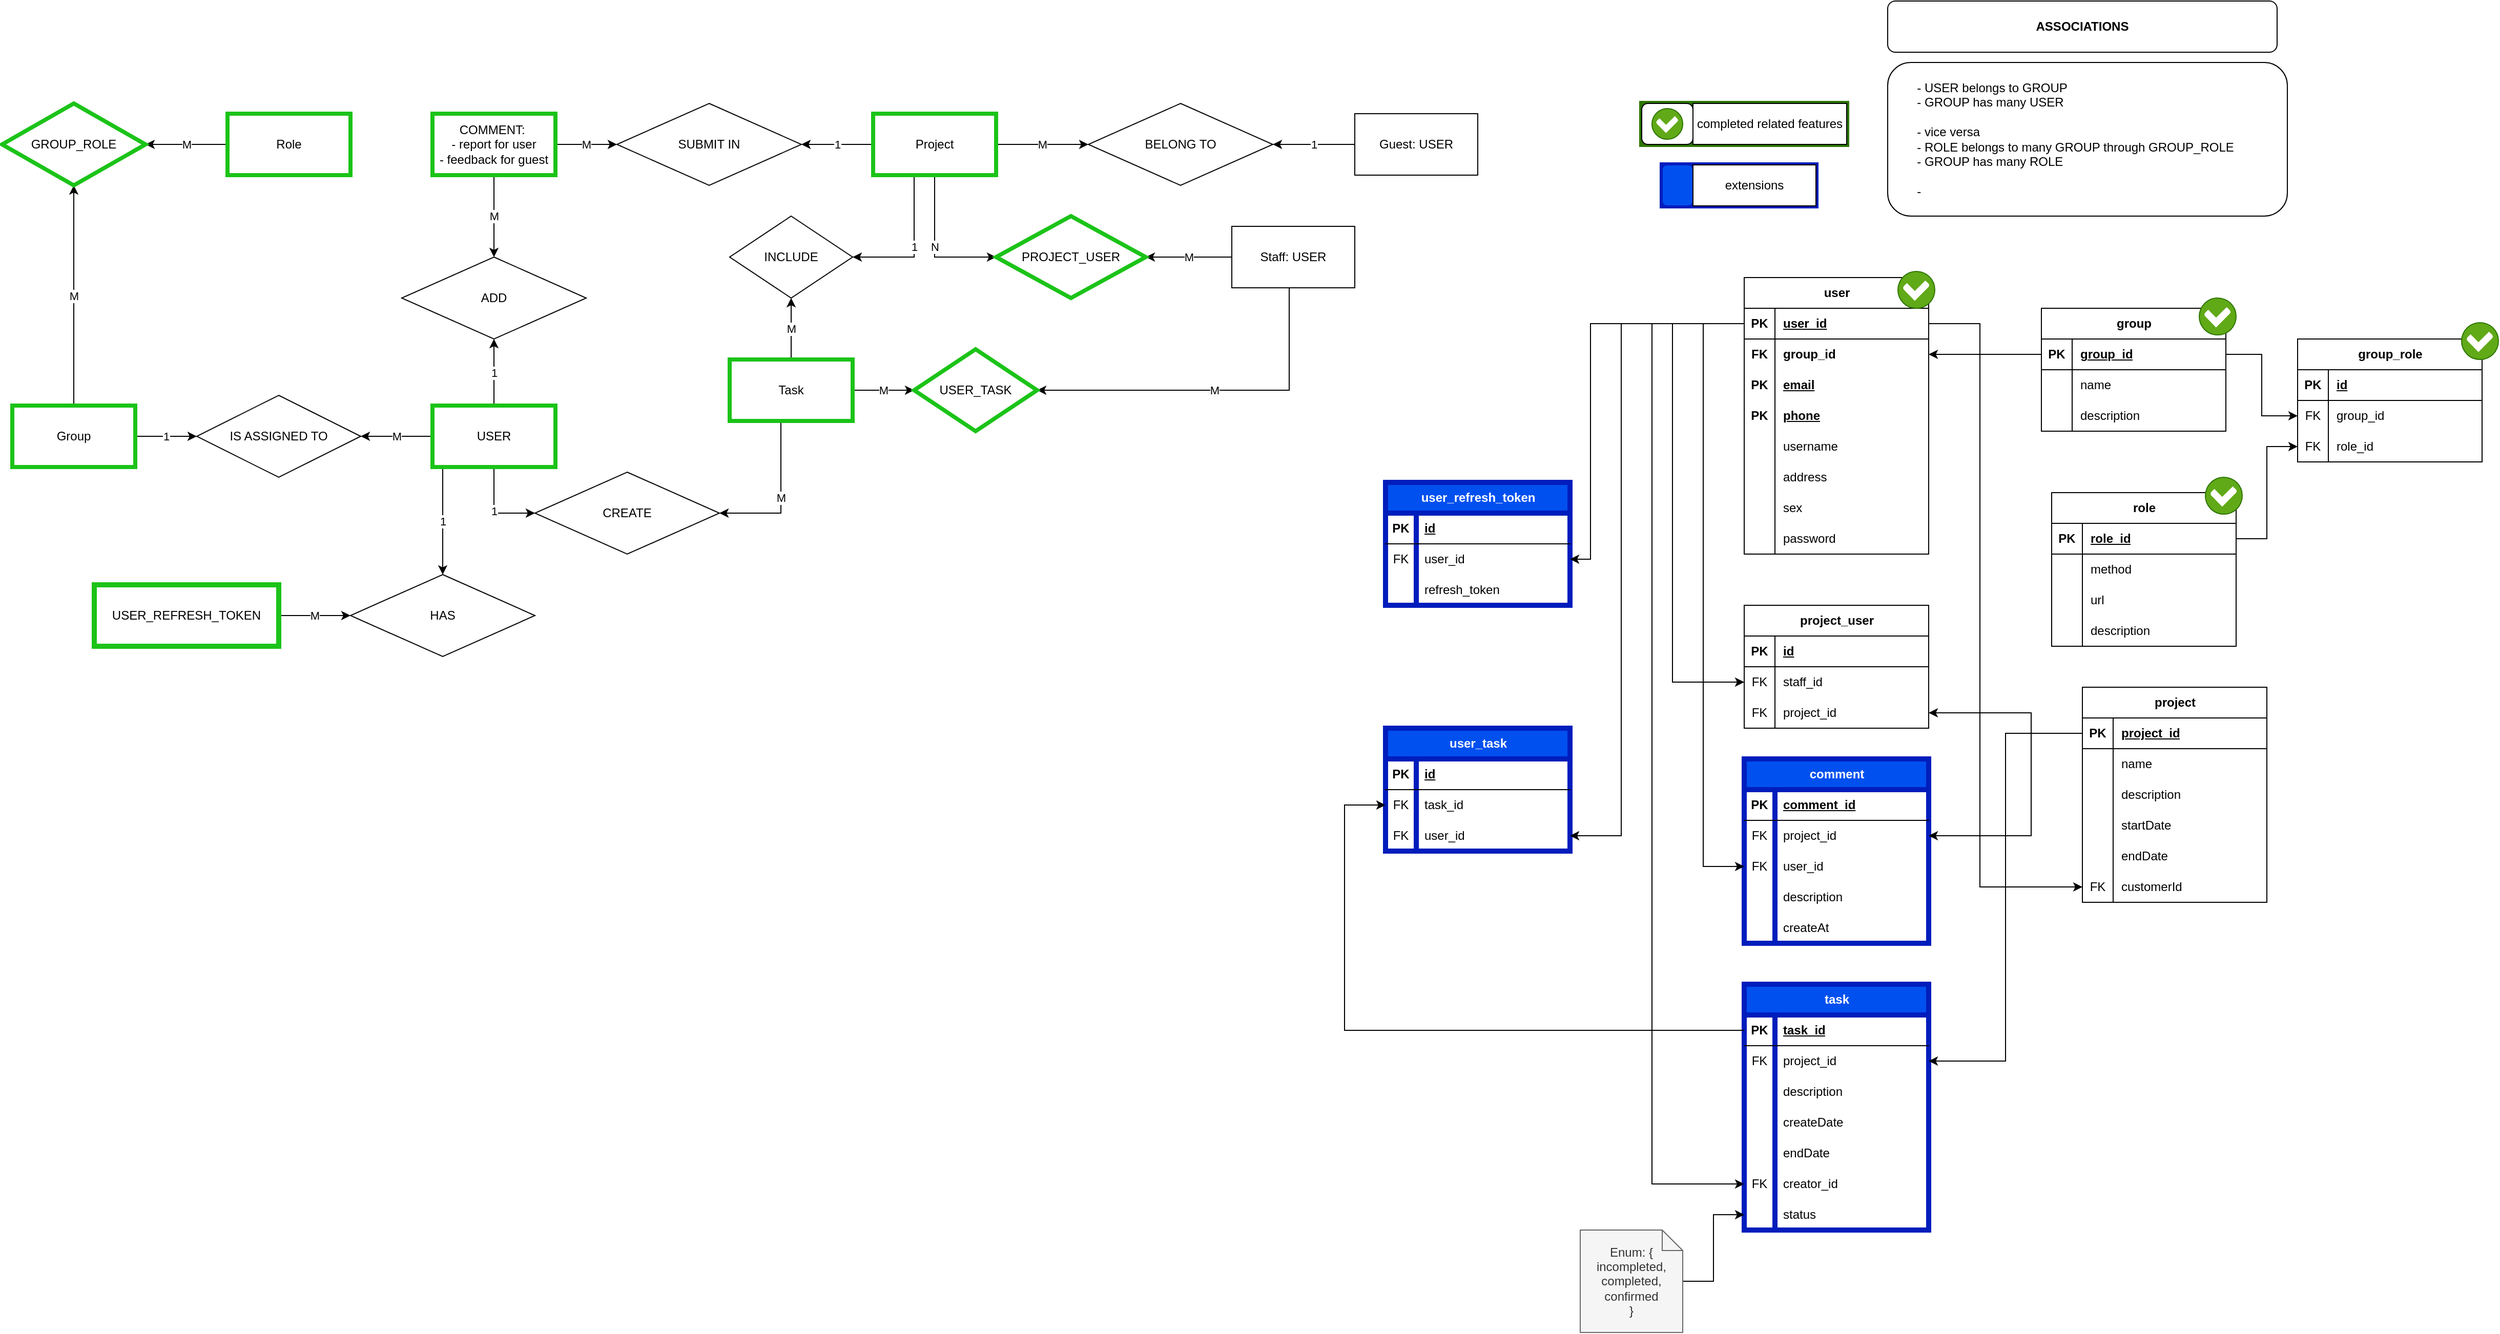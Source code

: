 <mxfile>
    <diagram name="DB Design" id="o-z-RSkSZKXLa6jni2hN">
        <mxGraphModel dx="1362" dy="390" grid="1" gridSize="10" guides="1" tooltips="1" connect="1" arrows="1" fold="1" page="1" pageScale="1" pageWidth="850" pageHeight="1100" math="0" shadow="0">
            <root>
                <mxCell id="0"/>
                <mxCell id="1" parent="0"/>
                <mxCell id="q6rVOc3wQ7dYiH_kfMjj-7" value="M" style="edgeStyle=orthogonalEdgeStyle;rounded=0;orthogonalLoop=1;jettySize=auto;html=1;" parent="1" source="q6rVOc3wQ7dYiH_kfMjj-1" target="q6rVOc3wQ7dYiH_kfMjj-5" edge="1">
                    <mxGeometry relative="1" as="geometry"/>
                </mxCell>
                <mxCell id="q6rVOc3wQ7dYiH_kfMjj-10" value="N" style="edgeStyle=orthogonalEdgeStyle;rounded=0;orthogonalLoop=1;jettySize=auto;html=1;" parent="1" source="q6rVOc3wQ7dYiH_kfMjj-1" target="q6rVOc3wQ7dYiH_kfMjj-8" edge="1">
                    <mxGeometry relative="1" as="geometry">
                        <Array as="points">
                            <mxPoint x="100" y="340"/>
                        </Array>
                    </mxGeometry>
                </mxCell>
                <mxCell id="q6rVOc3wQ7dYiH_kfMjj-142" value="1" style="edgeStyle=orthogonalEdgeStyle;rounded=0;orthogonalLoop=1;jettySize=auto;html=1;" parent="1" source="q6rVOc3wQ7dYiH_kfMjj-1" target="q6rVOc3wQ7dYiH_kfMjj-141" edge="1">
                    <mxGeometry relative="1" as="geometry">
                        <Array as="points">
                            <mxPoint y="230"/>
                            <mxPoint y="230"/>
                        </Array>
                    </mxGeometry>
                </mxCell>
                <mxCell id="q6rVOc3wQ7dYiH_kfMjj-166" value="1" style="edgeStyle=orthogonalEdgeStyle;rounded=0;orthogonalLoop=1;jettySize=auto;html=1;" parent="1" source="q6rVOc3wQ7dYiH_kfMjj-1" target="q6rVOc3wQ7dYiH_kfMjj-165" edge="1">
                    <mxGeometry relative="1" as="geometry">
                        <Array as="points">
                            <mxPoint x="80" y="340"/>
                            <mxPoint x="10" y="340"/>
                        </Array>
                    </mxGeometry>
                </mxCell>
                <mxCell id="q6rVOc3wQ7dYiH_kfMjj-1" value="Project" style="rounded=0;whiteSpace=wrap;html=1;gradientColor=default;fillColor=none;strokeColor=#1bc318;strokeWidth=4;" parent="1" vertex="1">
                    <mxGeometry x="40" y="200" width="120" height="60" as="geometry"/>
                </mxCell>
                <mxCell id="q6rVOc3wQ7dYiH_kfMjj-9" value="M" style="edgeStyle=orthogonalEdgeStyle;rounded=0;orthogonalLoop=1;jettySize=auto;html=1;" parent="1" source="q6rVOc3wQ7dYiH_kfMjj-2" target="q6rVOc3wQ7dYiH_kfMjj-8" edge="1">
                    <mxGeometry relative="1" as="geometry"/>
                </mxCell>
                <mxCell id="q6rVOc3wQ7dYiH_kfMjj-169" value="M" style="edgeStyle=orthogonalEdgeStyle;rounded=0;orthogonalLoop=1;jettySize=auto;html=1;" parent="1" source="q6rVOc3wQ7dYiH_kfMjj-2" target="q6rVOc3wQ7dYiH_kfMjj-168" edge="1">
                    <mxGeometry relative="1" as="geometry">
                        <Array as="points">
                            <mxPoint x="446" y="470"/>
                        </Array>
                    </mxGeometry>
                </mxCell>
                <mxCell id="q6rVOc3wQ7dYiH_kfMjj-2" value="Staff: USER" style="rounded=0;whiteSpace=wrap;html=1;" parent="1" vertex="1">
                    <mxGeometry x="390" y="310" width="120" height="60" as="geometry"/>
                </mxCell>
                <mxCell id="q6rVOc3wQ7dYiH_kfMjj-6" value="1" style="edgeStyle=orthogonalEdgeStyle;rounded=0;orthogonalLoop=1;jettySize=auto;html=1;" parent="1" source="q6rVOc3wQ7dYiH_kfMjj-3" target="q6rVOc3wQ7dYiH_kfMjj-5" edge="1">
                    <mxGeometry relative="1" as="geometry"/>
                </mxCell>
                <mxCell id="q6rVOc3wQ7dYiH_kfMjj-3" value="Guest: USER" style="rounded=0;whiteSpace=wrap;html=1;" parent="1" vertex="1">
                    <mxGeometry x="510" y="200" width="120" height="60" as="geometry"/>
                </mxCell>
                <mxCell id="q6rVOc3wQ7dYiH_kfMjj-143" value="M" style="edgeStyle=orthogonalEdgeStyle;rounded=0;orthogonalLoop=1;jettySize=auto;html=1;" parent="1" source="q6rVOc3wQ7dYiH_kfMjj-4" target="q6rVOc3wQ7dYiH_kfMjj-141" edge="1">
                    <mxGeometry relative="1" as="geometry"/>
                </mxCell>
                <mxCell id="q6rVOc3wQ7dYiH_kfMjj-173" value="M" style="edgeStyle=orthogonalEdgeStyle;rounded=0;orthogonalLoop=1;jettySize=auto;html=1;" parent="1" source="q6rVOc3wQ7dYiH_kfMjj-4" target="q6rVOc3wQ7dYiH_kfMjj-172" edge="1">
                    <mxGeometry relative="1" as="geometry"/>
                </mxCell>
                <mxCell id="q6rVOc3wQ7dYiH_kfMjj-4" value="COMMENT:&amp;nbsp;&lt;br&gt;- report for user&lt;br&gt;- feedback for guest" style="rounded=0;whiteSpace=wrap;html=1;gradientColor=default;fillColor=none;strokeColor=#1bc318;strokeWidth=4;" parent="1" vertex="1">
                    <mxGeometry x="-390" y="200" width="120" height="60" as="geometry"/>
                </mxCell>
                <mxCell id="q6rVOc3wQ7dYiH_kfMjj-5" value="BELONG TO" style="rhombus;whiteSpace=wrap;html=1;" parent="1" vertex="1">
                    <mxGeometry x="250" y="190" width="180" height="80" as="geometry"/>
                </mxCell>
                <mxCell id="q6rVOc3wQ7dYiH_kfMjj-8" value="PROJECT_USER" style="rhombus;whiteSpace=wrap;html=1;gradientColor=default;fillColor=none;strokeColor=#1bc318;strokeWidth=4;" parent="1" vertex="1">
                    <mxGeometry x="160" y="300" width="146" height="80" as="geometry"/>
                </mxCell>
                <mxCell id="q6rVOc3wQ7dYiH_kfMjj-16" value="user" style="shape=table;startSize=30;container=1;collapsible=1;childLayout=tableLayout;fixedRows=1;rowLines=0;fontStyle=1;align=center;resizeLast=1;html=1;" parent="1" vertex="1">
                    <mxGeometry x="890" y="360" width="180" height="270" as="geometry"/>
                </mxCell>
                <mxCell id="q6rVOc3wQ7dYiH_kfMjj-17" value="" style="shape=tableRow;horizontal=0;startSize=0;swimlaneHead=0;swimlaneBody=0;fillColor=none;collapsible=0;dropTarget=0;points=[[0,0.5],[1,0.5]];portConstraint=eastwest;top=0;left=0;right=0;bottom=1;" parent="q6rVOc3wQ7dYiH_kfMjj-16" vertex="1">
                    <mxGeometry y="30" width="180" height="30" as="geometry"/>
                </mxCell>
                <mxCell id="q6rVOc3wQ7dYiH_kfMjj-18" value="PK" style="shape=partialRectangle;connectable=0;fillColor=none;top=0;left=0;bottom=0;right=0;fontStyle=1;overflow=hidden;whiteSpace=wrap;html=1;" parent="q6rVOc3wQ7dYiH_kfMjj-17" vertex="1">
                    <mxGeometry width="30" height="30" as="geometry">
                        <mxRectangle width="30" height="30" as="alternateBounds"/>
                    </mxGeometry>
                </mxCell>
                <mxCell id="q6rVOc3wQ7dYiH_kfMjj-19" value="user_id" style="shape=partialRectangle;connectable=0;fillColor=none;top=0;left=0;bottom=0;right=0;align=left;spacingLeft=6;fontStyle=5;overflow=hidden;whiteSpace=wrap;html=1;" parent="q6rVOc3wQ7dYiH_kfMjj-17" vertex="1">
                    <mxGeometry x="30" width="150" height="30" as="geometry">
                        <mxRectangle width="150" height="30" as="alternateBounds"/>
                    </mxGeometry>
                </mxCell>
                <mxCell id="q6rVOc3wQ7dYiH_kfMjj-48" value="" style="shape=tableRow;horizontal=0;startSize=0;swimlaneHead=0;swimlaneBody=0;fillColor=none;collapsible=0;dropTarget=0;points=[[0,0.5],[1,0.5]];portConstraint=eastwest;top=0;left=0;right=0;bottom=0;" parent="q6rVOc3wQ7dYiH_kfMjj-16" vertex="1">
                    <mxGeometry y="60" width="180" height="30" as="geometry"/>
                </mxCell>
                <mxCell id="q6rVOc3wQ7dYiH_kfMjj-49" value="&lt;b&gt;FK&lt;/b&gt;" style="shape=partialRectangle;connectable=0;fillColor=none;top=0;left=0;bottom=0;right=0;editable=1;overflow=hidden;whiteSpace=wrap;html=1;" parent="q6rVOc3wQ7dYiH_kfMjj-48" vertex="1">
                    <mxGeometry width="30" height="30" as="geometry">
                        <mxRectangle width="30" height="30" as="alternateBounds"/>
                    </mxGeometry>
                </mxCell>
                <mxCell id="q6rVOc3wQ7dYiH_kfMjj-50" value="group_id" style="shape=partialRectangle;connectable=0;fillColor=none;top=0;left=0;bottom=0;right=0;align=left;spacingLeft=6;overflow=hidden;whiteSpace=wrap;html=1;fontStyle=1" parent="q6rVOc3wQ7dYiH_kfMjj-48" vertex="1">
                    <mxGeometry x="30" width="150" height="30" as="geometry">
                        <mxRectangle width="150" height="30" as="alternateBounds"/>
                    </mxGeometry>
                </mxCell>
                <mxCell id="q6rVOc3wQ7dYiH_kfMjj-42" value="" style="shape=tableRow;horizontal=0;startSize=0;swimlaneHead=0;swimlaneBody=0;fillColor=none;collapsible=0;dropTarget=0;points=[[0,0.5],[1,0.5]];portConstraint=eastwest;top=0;left=0;right=0;bottom=0;" parent="q6rVOc3wQ7dYiH_kfMjj-16" vertex="1">
                    <mxGeometry y="90" width="180" height="30" as="geometry"/>
                </mxCell>
                <mxCell id="q6rVOc3wQ7dYiH_kfMjj-43" value="&lt;b&gt;PK&lt;/b&gt;" style="shape=partialRectangle;connectable=0;fillColor=none;top=0;left=0;bottom=0;right=0;editable=1;overflow=hidden;whiteSpace=wrap;html=1;" parent="q6rVOc3wQ7dYiH_kfMjj-42" vertex="1">
                    <mxGeometry width="30" height="30" as="geometry">
                        <mxRectangle width="30" height="30" as="alternateBounds"/>
                    </mxGeometry>
                </mxCell>
                <mxCell id="q6rVOc3wQ7dYiH_kfMjj-44" value="email" style="shape=partialRectangle;connectable=0;fillColor=none;top=0;left=0;bottom=0;right=0;align=left;spacingLeft=6;overflow=hidden;whiteSpace=wrap;html=1;fontStyle=5" parent="q6rVOc3wQ7dYiH_kfMjj-42" vertex="1">
                    <mxGeometry x="30" width="150" height="30" as="geometry">
                        <mxRectangle width="150" height="30" as="alternateBounds"/>
                    </mxGeometry>
                </mxCell>
                <mxCell id="q6rVOc3wQ7dYiH_kfMjj-26" value="" style="shape=tableRow;horizontal=0;startSize=0;swimlaneHead=0;swimlaneBody=0;fillColor=none;collapsible=0;dropTarget=0;points=[[0,0.5],[1,0.5]];portConstraint=eastwest;top=0;left=0;right=0;bottom=0;" parent="q6rVOc3wQ7dYiH_kfMjj-16" vertex="1">
                    <mxGeometry y="120" width="180" height="30" as="geometry"/>
                </mxCell>
                <mxCell id="q6rVOc3wQ7dYiH_kfMjj-27" value="&lt;b&gt;PK&lt;/b&gt;" style="shape=partialRectangle;connectable=0;fillColor=none;top=0;left=0;bottom=0;right=0;editable=1;overflow=hidden;whiteSpace=wrap;html=1;" parent="q6rVOc3wQ7dYiH_kfMjj-26" vertex="1">
                    <mxGeometry width="30" height="30" as="geometry">
                        <mxRectangle width="30" height="30" as="alternateBounds"/>
                    </mxGeometry>
                </mxCell>
                <mxCell id="q6rVOc3wQ7dYiH_kfMjj-28" value="phone" style="shape=partialRectangle;connectable=0;fillColor=none;top=0;left=0;bottom=0;right=0;align=left;spacingLeft=6;overflow=hidden;whiteSpace=wrap;html=1;fontStyle=5" parent="q6rVOc3wQ7dYiH_kfMjj-26" vertex="1">
                    <mxGeometry x="30" width="150" height="30" as="geometry">
                        <mxRectangle width="150" height="30" as="alternateBounds"/>
                    </mxGeometry>
                </mxCell>
                <mxCell id="q6rVOc3wQ7dYiH_kfMjj-20" value="" style="shape=tableRow;horizontal=0;startSize=0;swimlaneHead=0;swimlaneBody=0;fillColor=none;collapsible=0;dropTarget=0;points=[[0,0.5],[1,0.5]];portConstraint=eastwest;top=0;left=0;right=0;bottom=0;" parent="q6rVOc3wQ7dYiH_kfMjj-16" vertex="1">
                    <mxGeometry y="150" width="180" height="30" as="geometry"/>
                </mxCell>
                <mxCell id="q6rVOc3wQ7dYiH_kfMjj-21" value="" style="shape=partialRectangle;connectable=0;fillColor=none;top=0;left=0;bottom=0;right=0;editable=1;overflow=hidden;whiteSpace=wrap;html=1;" parent="q6rVOc3wQ7dYiH_kfMjj-20" vertex="1">
                    <mxGeometry width="30" height="30" as="geometry">
                        <mxRectangle width="30" height="30" as="alternateBounds"/>
                    </mxGeometry>
                </mxCell>
                <mxCell id="q6rVOc3wQ7dYiH_kfMjj-22" value="username&lt;span style=&quot;white-space: pre;&quot;&gt;&#9;&lt;/span&gt;&lt;span style=&quot;white-space: pre;&quot;&gt;&#9;&lt;/span&gt;" style="shape=partialRectangle;connectable=0;fillColor=none;top=0;left=0;bottom=0;right=0;align=left;spacingLeft=6;overflow=hidden;whiteSpace=wrap;html=1;" parent="q6rVOc3wQ7dYiH_kfMjj-20" vertex="1">
                    <mxGeometry x="30" width="150" height="30" as="geometry">
                        <mxRectangle width="150" height="30" as="alternateBounds"/>
                    </mxGeometry>
                </mxCell>
                <mxCell id="q6rVOc3wQ7dYiH_kfMjj-23" value="" style="shape=tableRow;horizontal=0;startSize=0;swimlaneHead=0;swimlaneBody=0;fillColor=none;collapsible=0;dropTarget=0;points=[[0,0.5],[1,0.5]];portConstraint=eastwest;top=0;left=0;right=0;bottom=0;" parent="q6rVOc3wQ7dYiH_kfMjj-16" vertex="1">
                    <mxGeometry y="180" width="180" height="30" as="geometry"/>
                </mxCell>
                <mxCell id="q6rVOc3wQ7dYiH_kfMjj-24" value="" style="shape=partialRectangle;connectable=0;fillColor=none;top=0;left=0;bottom=0;right=0;editable=1;overflow=hidden;whiteSpace=wrap;html=1;" parent="q6rVOc3wQ7dYiH_kfMjj-23" vertex="1">
                    <mxGeometry width="30" height="30" as="geometry">
                        <mxRectangle width="30" height="30" as="alternateBounds"/>
                    </mxGeometry>
                </mxCell>
                <mxCell id="q6rVOc3wQ7dYiH_kfMjj-25" value="address" style="shape=partialRectangle;connectable=0;fillColor=none;top=0;left=0;bottom=0;right=0;align=left;spacingLeft=6;overflow=hidden;whiteSpace=wrap;html=1;" parent="q6rVOc3wQ7dYiH_kfMjj-23" vertex="1">
                    <mxGeometry x="30" width="150" height="30" as="geometry">
                        <mxRectangle width="150" height="30" as="alternateBounds"/>
                    </mxGeometry>
                </mxCell>
                <mxCell id="q6rVOc3wQ7dYiH_kfMjj-39" value="" style="shape=tableRow;horizontal=0;startSize=0;swimlaneHead=0;swimlaneBody=0;fillColor=none;collapsible=0;dropTarget=0;points=[[0,0.5],[1,0.5]];portConstraint=eastwest;top=0;left=0;right=0;bottom=0;" parent="q6rVOc3wQ7dYiH_kfMjj-16" vertex="1">
                    <mxGeometry y="210" width="180" height="30" as="geometry"/>
                </mxCell>
                <mxCell id="q6rVOc3wQ7dYiH_kfMjj-40" value="" style="shape=partialRectangle;connectable=0;fillColor=none;top=0;left=0;bottom=0;right=0;editable=1;overflow=hidden;whiteSpace=wrap;html=1;" parent="q6rVOc3wQ7dYiH_kfMjj-39" vertex="1">
                    <mxGeometry width="30" height="30" as="geometry">
                        <mxRectangle width="30" height="30" as="alternateBounds"/>
                    </mxGeometry>
                </mxCell>
                <mxCell id="q6rVOc3wQ7dYiH_kfMjj-41" value="sex" style="shape=partialRectangle;connectable=0;fillColor=none;top=0;left=0;bottom=0;right=0;align=left;spacingLeft=6;overflow=hidden;whiteSpace=wrap;html=1;" parent="q6rVOc3wQ7dYiH_kfMjj-39" vertex="1">
                    <mxGeometry x="30" width="150" height="30" as="geometry">
                        <mxRectangle width="150" height="30" as="alternateBounds"/>
                    </mxGeometry>
                </mxCell>
                <mxCell id="q6rVOc3wQ7dYiH_kfMjj-45" value="" style="shape=tableRow;horizontal=0;startSize=0;swimlaneHead=0;swimlaneBody=0;fillColor=none;collapsible=0;dropTarget=0;points=[[0,0.5],[1,0.5]];portConstraint=eastwest;top=0;left=0;right=0;bottom=0;" parent="q6rVOc3wQ7dYiH_kfMjj-16" vertex="1">
                    <mxGeometry y="240" width="180" height="30" as="geometry"/>
                </mxCell>
                <mxCell id="q6rVOc3wQ7dYiH_kfMjj-46" value="" style="shape=partialRectangle;connectable=0;fillColor=none;top=0;left=0;bottom=0;right=0;editable=1;overflow=hidden;whiteSpace=wrap;html=1;" parent="q6rVOc3wQ7dYiH_kfMjj-45" vertex="1">
                    <mxGeometry width="30" height="30" as="geometry">
                        <mxRectangle width="30" height="30" as="alternateBounds"/>
                    </mxGeometry>
                </mxCell>
                <mxCell id="q6rVOc3wQ7dYiH_kfMjj-47" value="password" style="shape=partialRectangle;connectable=0;fillColor=none;top=0;left=0;bottom=0;right=0;align=left;spacingLeft=6;overflow=hidden;whiteSpace=wrap;html=1;" parent="q6rVOc3wQ7dYiH_kfMjj-45" vertex="1">
                    <mxGeometry x="30" width="150" height="30" as="geometry">
                        <mxRectangle width="150" height="30" as="alternateBounds"/>
                    </mxGeometry>
                </mxCell>
                <mxCell id="q6rVOc3wQ7dYiH_kfMjj-34" value="M" style="edgeStyle=orthogonalEdgeStyle;rounded=0;orthogonalLoop=1;jettySize=auto;html=1;" parent="1" source="q6rVOc3wQ7dYiH_kfMjj-30" target="q6rVOc3wQ7dYiH_kfMjj-32" edge="1">
                    <mxGeometry relative="1" as="geometry"/>
                </mxCell>
                <mxCell id="q6rVOc3wQ7dYiH_kfMjj-30" value="Role" style="rounded=0;whiteSpace=wrap;html=1;gradientColor=default;fillColor=none;strokeColor=#1bc318;strokeWidth=4;" parent="1" vertex="1">
                    <mxGeometry x="-590" y="200" width="120" height="60" as="geometry"/>
                </mxCell>
                <mxCell id="q6rVOc3wQ7dYiH_kfMjj-33" value="M" style="edgeStyle=orthogonalEdgeStyle;rounded=0;orthogonalLoop=1;jettySize=auto;html=1;" parent="1" source="q6rVOc3wQ7dYiH_kfMjj-31" target="q6rVOc3wQ7dYiH_kfMjj-32" edge="1">
                    <mxGeometry relative="1" as="geometry"/>
                </mxCell>
                <mxCell id="q6rVOc3wQ7dYiH_kfMjj-38" value="1" style="edgeStyle=orthogonalEdgeStyle;rounded=0;orthogonalLoop=1;jettySize=auto;html=1;" parent="1" source="q6rVOc3wQ7dYiH_kfMjj-31" target="q6rVOc3wQ7dYiH_kfMjj-36" edge="1">
                    <mxGeometry relative="1" as="geometry"/>
                </mxCell>
                <mxCell id="q6rVOc3wQ7dYiH_kfMjj-31" value="Group" style="rounded=0;whiteSpace=wrap;html=1;gradientColor=default;fillColor=none;strokeColor=#1bc318;strokeWidth=4;" parent="1" vertex="1">
                    <mxGeometry x="-800" y="485" width="120" height="60" as="geometry"/>
                </mxCell>
                <mxCell id="q6rVOc3wQ7dYiH_kfMjj-32" value="GROUP_ROLE" style="rhombus;whiteSpace=wrap;html=1;gradientColor=default;fillColor=none;strokeColor=#1bc318;strokeWidth=4;" parent="1" vertex="1">
                    <mxGeometry x="-810" y="190" width="140" height="80" as="geometry"/>
                </mxCell>
                <mxCell id="q6rVOc3wQ7dYiH_kfMjj-36" value="IS ASSIGNED TO" style="rhombus;whiteSpace=wrap;html=1;" parent="1" vertex="1">
                    <mxGeometry x="-620" y="475" width="160" height="80" as="geometry"/>
                </mxCell>
                <mxCell id="q6rVOc3wQ7dYiH_kfMjj-51" value="role" style="shape=table;startSize=30;container=1;collapsible=1;childLayout=tableLayout;fixedRows=1;rowLines=0;fontStyle=1;align=center;resizeLast=1;html=1;" parent="1" vertex="1">
                    <mxGeometry x="1190" y="570" width="180" height="150" as="geometry"/>
                </mxCell>
                <mxCell id="q6rVOc3wQ7dYiH_kfMjj-52" value="" style="shape=tableRow;horizontal=0;startSize=0;swimlaneHead=0;swimlaneBody=0;fillColor=none;collapsible=0;dropTarget=0;points=[[0,0.5],[1,0.5]];portConstraint=eastwest;top=0;left=0;right=0;bottom=1;" parent="q6rVOc3wQ7dYiH_kfMjj-51" vertex="1">
                    <mxGeometry y="30" width="180" height="30" as="geometry"/>
                </mxCell>
                <mxCell id="q6rVOc3wQ7dYiH_kfMjj-53" value="PK" style="shape=partialRectangle;connectable=0;fillColor=none;top=0;left=0;bottom=0;right=0;fontStyle=1;overflow=hidden;whiteSpace=wrap;html=1;" parent="q6rVOc3wQ7dYiH_kfMjj-52" vertex="1">
                    <mxGeometry width="30" height="30" as="geometry">
                        <mxRectangle width="30" height="30" as="alternateBounds"/>
                    </mxGeometry>
                </mxCell>
                <mxCell id="q6rVOc3wQ7dYiH_kfMjj-54" value="role_id" style="shape=partialRectangle;connectable=0;fillColor=none;top=0;left=0;bottom=0;right=0;align=left;spacingLeft=6;fontStyle=5;overflow=hidden;whiteSpace=wrap;html=1;" parent="q6rVOc3wQ7dYiH_kfMjj-52" vertex="1">
                    <mxGeometry x="30" width="150" height="30" as="geometry">
                        <mxRectangle width="150" height="30" as="alternateBounds"/>
                    </mxGeometry>
                </mxCell>
                <mxCell id="q6rVOc3wQ7dYiH_kfMjj-55" value="" style="shape=tableRow;horizontal=0;startSize=0;swimlaneHead=0;swimlaneBody=0;fillColor=none;collapsible=0;dropTarget=0;points=[[0,0.5],[1,0.5]];portConstraint=eastwest;top=0;left=0;right=0;bottom=0;" parent="q6rVOc3wQ7dYiH_kfMjj-51" vertex="1">
                    <mxGeometry y="60" width="180" height="30" as="geometry"/>
                </mxCell>
                <mxCell id="q6rVOc3wQ7dYiH_kfMjj-56" value="" style="shape=partialRectangle;connectable=0;fillColor=none;top=0;left=0;bottom=0;right=0;editable=1;overflow=hidden;whiteSpace=wrap;html=1;" parent="q6rVOc3wQ7dYiH_kfMjj-55" vertex="1">
                    <mxGeometry width="30" height="30" as="geometry">
                        <mxRectangle width="30" height="30" as="alternateBounds"/>
                    </mxGeometry>
                </mxCell>
                <mxCell id="q6rVOc3wQ7dYiH_kfMjj-57" value="method" style="shape=partialRectangle;connectable=0;fillColor=none;top=0;left=0;bottom=0;right=0;align=left;spacingLeft=6;overflow=hidden;whiteSpace=wrap;html=1;" parent="q6rVOc3wQ7dYiH_kfMjj-55" vertex="1">
                    <mxGeometry x="30" width="150" height="30" as="geometry">
                        <mxRectangle width="150" height="30" as="alternateBounds"/>
                    </mxGeometry>
                </mxCell>
                <mxCell id="13" value="" style="shape=tableRow;horizontal=0;startSize=0;swimlaneHead=0;swimlaneBody=0;fillColor=none;collapsible=0;dropTarget=0;points=[[0,0.5],[1,0.5]];portConstraint=eastwest;top=0;left=0;right=0;bottom=0;" vertex="1" parent="q6rVOc3wQ7dYiH_kfMjj-51">
                    <mxGeometry y="90" width="180" height="30" as="geometry"/>
                </mxCell>
                <mxCell id="14" value="" style="shape=partialRectangle;connectable=0;fillColor=none;top=0;left=0;bottom=0;right=0;editable=1;overflow=hidden;whiteSpace=wrap;html=1;" vertex="1" parent="13">
                    <mxGeometry width="30" height="30" as="geometry">
                        <mxRectangle width="30" height="30" as="alternateBounds"/>
                    </mxGeometry>
                </mxCell>
                <mxCell id="15" value="url" style="shape=partialRectangle;connectable=0;fillColor=none;top=0;left=0;bottom=0;right=0;align=left;spacingLeft=6;overflow=hidden;whiteSpace=wrap;html=1;" vertex="1" parent="13">
                    <mxGeometry x="30" width="150" height="30" as="geometry">
                        <mxRectangle width="150" height="30" as="alternateBounds"/>
                    </mxGeometry>
                </mxCell>
                <mxCell id="q6rVOc3wQ7dYiH_kfMjj-58" value="" style="shape=tableRow;horizontal=0;startSize=0;swimlaneHead=0;swimlaneBody=0;fillColor=none;collapsible=0;dropTarget=0;points=[[0,0.5],[1,0.5]];portConstraint=eastwest;top=0;left=0;right=0;bottom=0;" parent="q6rVOc3wQ7dYiH_kfMjj-51" vertex="1">
                    <mxGeometry y="120" width="180" height="30" as="geometry"/>
                </mxCell>
                <mxCell id="q6rVOc3wQ7dYiH_kfMjj-59" value="" style="shape=partialRectangle;connectable=0;fillColor=none;top=0;left=0;bottom=0;right=0;editable=1;overflow=hidden;whiteSpace=wrap;html=1;" parent="q6rVOc3wQ7dYiH_kfMjj-58" vertex="1">
                    <mxGeometry width="30" height="30" as="geometry">
                        <mxRectangle width="30" height="30" as="alternateBounds"/>
                    </mxGeometry>
                </mxCell>
                <mxCell id="q6rVOc3wQ7dYiH_kfMjj-60" value="description" style="shape=partialRectangle;connectable=0;fillColor=none;top=0;left=0;bottom=0;right=0;align=left;spacingLeft=6;overflow=hidden;whiteSpace=wrap;html=1;" parent="q6rVOc3wQ7dYiH_kfMjj-58" vertex="1">
                    <mxGeometry x="30" width="150" height="30" as="geometry">
                        <mxRectangle width="150" height="30" as="alternateBounds"/>
                    </mxGeometry>
                </mxCell>
                <mxCell id="q6rVOc3wQ7dYiH_kfMjj-64" value="group" style="shape=table;startSize=30;container=1;collapsible=1;childLayout=tableLayout;fixedRows=1;rowLines=0;fontStyle=1;align=center;resizeLast=1;html=1;" parent="1" vertex="1">
                    <mxGeometry x="1180" y="390" width="180" height="120" as="geometry"/>
                </mxCell>
                <mxCell id="q6rVOc3wQ7dYiH_kfMjj-65" value="" style="shape=tableRow;horizontal=0;startSize=0;swimlaneHead=0;swimlaneBody=0;fillColor=none;collapsible=0;dropTarget=0;points=[[0,0.5],[1,0.5]];portConstraint=eastwest;top=0;left=0;right=0;bottom=1;" parent="q6rVOc3wQ7dYiH_kfMjj-64" vertex="1">
                    <mxGeometry y="30" width="180" height="30" as="geometry"/>
                </mxCell>
                <mxCell id="q6rVOc3wQ7dYiH_kfMjj-66" value="PK" style="shape=partialRectangle;connectable=0;fillColor=none;top=0;left=0;bottom=0;right=0;fontStyle=1;overflow=hidden;whiteSpace=wrap;html=1;" parent="q6rVOc3wQ7dYiH_kfMjj-65" vertex="1">
                    <mxGeometry width="30" height="30" as="geometry">
                        <mxRectangle width="30" height="30" as="alternateBounds"/>
                    </mxGeometry>
                </mxCell>
                <mxCell id="q6rVOc3wQ7dYiH_kfMjj-67" value="group_id" style="shape=partialRectangle;connectable=0;fillColor=none;top=0;left=0;bottom=0;right=0;align=left;spacingLeft=6;fontStyle=5;overflow=hidden;whiteSpace=wrap;html=1;" parent="q6rVOc3wQ7dYiH_kfMjj-65" vertex="1">
                    <mxGeometry x="30" width="150" height="30" as="geometry">
                        <mxRectangle width="150" height="30" as="alternateBounds"/>
                    </mxGeometry>
                </mxCell>
                <mxCell id="q6rVOc3wQ7dYiH_kfMjj-68" value="" style="shape=tableRow;horizontal=0;startSize=0;swimlaneHead=0;swimlaneBody=0;fillColor=none;collapsible=0;dropTarget=0;points=[[0,0.5],[1,0.5]];portConstraint=eastwest;top=0;left=0;right=0;bottom=0;" parent="q6rVOc3wQ7dYiH_kfMjj-64" vertex="1">
                    <mxGeometry y="60" width="180" height="30" as="geometry"/>
                </mxCell>
                <mxCell id="q6rVOc3wQ7dYiH_kfMjj-69" value="" style="shape=partialRectangle;connectable=0;fillColor=none;top=0;left=0;bottom=0;right=0;editable=1;overflow=hidden;whiteSpace=wrap;html=1;" parent="q6rVOc3wQ7dYiH_kfMjj-68" vertex="1">
                    <mxGeometry width="30" height="30" as="geometry">
                        <mxRectangle width="30" height="30" as="alternateBounds"/>
                    </mxGeometry>
                </mxCell>
                <mxCell id="q6rVOc3wQ7dYiH_kfMjj-70" value="name" style="shape=partialRectangle;connectable=0;fillColor=none;top=0;left=0;bottom=0;right=0;align=left;spacingLeft=6;overflow=hidden;whiteSpace=wrap;html=1;" parent="q6rVOc3wQ7dYiH_kfMjj-68" vertex="1">
                    <mxGeometry x="30" width="150" height="30" as="geometry">
                        <mxRectangle width="150" height="30" as="alternateBounds"/>
                    </mxGeometry>
                </mxCell>
                <mxCell id="q6rVOc3wQ7dYiH_kfMjj-71" value="" style="shape=tableRow;horizontal=0;startSize=0;swimlaneHead=0;swimlaneBody=0;fillColor=none;collapsible=0;dropTarget=0;points=[[0,0.5],[1,0.5]];portConstraint=eastwest;top=0;left=0;right=0;bottom=0;" parent="q6rVOc3wQ7dYiH_kfMjj-64" vertex="1">
                    <mxGeometry y="90" width="180" height="30" as="geometry"/>
                </mxCell>
                <mxCell id="q6rVOc3wQ7dYiH_kfMjj-72" value="" style="shape=partialRectangle;connectable=0;fillColor=none;top=0;left=0;bottom=0;right=0;editable=1;overflow=hidden;whiteSpace=wrap;html=1;" parent="q6rVOc3wQ7dYiH_kfMjj-71" vertex="1">
                    <mxGeometry width="30" height="30" as="geometry">
                        <mxRectangle width="30" height="30" as="alternateBounds"/>
                    </mxGeometry>
                </mxCell>
                <mxCell id="q6rVOc3wQ7dYiH_kfMjj-73" value="description" style="shape=partialRectangle;connectable=0;fillColor=none;top=0;left=0;bottom=0;right=0;align=left;spacingLeft=6;overflow=hidden;whiteSpace=wrap;html=1;" parent="q6rVOc3wQ7dYiH_kfMjj-71" vertex="1">
                    <mxGeometry x="30" width="150" height="30" as="geometry">
                        <mxRectangle width="150" height="30" as="alternateBounds"/>
                    </mxGeometry>
                </mxCell>
                <mxCell id="q6rVOc3wQ7dYiH_kfMjj-93" value="group_role" style="shape=table;startSize=30;container=1;collapsible=1;childLayout=tableLayout;fixedRows=1;rowLines=0;fontStyle=1;align=center;resizeLast=1;html=1;" parent="1" vertex="1">
                    <mxGeometry x="1430" y="420" width="180" height="120" as="geometry"/>
                </mxCell>
                <mxCell id="q6rVOc3wQ7dYiH_kfMjj-94" value="" style="shape=tableRow;horizontal=0;startSize=0;swimlaneHead=0;swimlaneBody=0;fillColor=none;collapsible=0;dropTarget=0;points=[[0,0.5],[1,0.5]];portConstraint=eastwest;top=0;left=0;right=0;bottom=1;" parent="q6rVOc3wQ7dYiH_kfMjj-93" vertex="1">
                    <mxGeometry y="30" width="180" height="30" as="geometry"/>
                </mxCell>
                <mxCell id="q6rVOc3wQ7dYiH_kfMjj-95" value="PK" style="shape=partialRectangle;connectable=0;fillColor=none;top=0;left=0;bottom=0;right=0;fontStyle=1;overflow=hidden;whiteSpace=wrap;html=1;" parent="q6rVOc3wQ7dYiH_kfMjj-94" vertex="1">
                    <mxGeometry width="30" height="30" as="geometry">
                        <mxRectangle width="30" height="30" as="alternateBounds"/>
                    </mxGeometry>
                </mxCell>
                <mxCell id="q6rVOc3wQ7dYiH_kfMjj-96" value="id" style="shape=partialRectangle;connectable=0;fillColor=none;top=0;left=0;bottom=0;right=0;align=left;spacingLeft=6;fontStyle=5;overflow=hidden;whiteSpace=wrap;html=1;" parent="q6rVOc3wQ7dYiH_kfMjj-94" vertex="1">
                    <mxGeometry x="30" width="150" height="30" as="geometry">
                        <mxRectangle width="150" height="30" as="alternateBounds"/>
                    </mxGeometry>
                </mxCell>
                <mxCell id="q6rVOc3wQ7dYiH_kfMjj-97" value="" style="shape=tableRow;horizontal=0;startSize=0;swimlaneHead=0;swimlaneBody=0;fillColor=none;collapsible=0;dropTarget=0;points=[[0,0.5],[1,0.5]];portConstraint=eastwest;top=0;left=0;right=0;bottom=0;" parent="q6rVOc3wQ7dYiH_kfMjj-93" vertex="1">
                    <mxGeometry y="60" width="180" height="30" as="geometry"/>
                </mxCell>
                <mxCell id="q6rVOc3wQ7dYiH_kfMjj-98" value="FK" style="shape=partialRectangle;connectable=0;fillColor=none;top=0;left=0;bottom=0;right=0;editable=1;overflow=hidden;whiteSpace=wrap;html=1;" parent="q6rVOc3wQ7dYiH_kfMjj-97" vertex="1">
                    <mxGeometry width="30" height="30" as="geometry">
                        <mxRectangle width="30" height="30" as="alternateBounds"/>
                    </mxGeometry>
                </mxCell>
                <mxCell id="q6rVOc3wQ7dYiH_kfMjj-99" value="group_id" style="shape=partialRectangle;connectable=0;fillColor=none;top=0;left=0;bottom=0;right=0;align=left;spacingLeft=6;overflow=hidden;whiteSpace=wrap;html=1;" parent="q6rVOc3wQ7dYiH_kfMjj-97" vertex="1">
                    <mxGeometry x="30" width="150" height="30" as="geometry">
                        <mxRectangle width="150" height="30" as="alternateBounds"/>
                    </mxGeometry>
                </mxCell>
                <mxCell id="q6rVOc3wQ7dYiH_kfMjj-100" value="" style="shape=tableRow;horizontal=0;startSize=0;swimlaneHead=0;swimlaneBody=0;fillColor=none;collapsible=0;dropTarget=0;points=[[0,0.5],[1,0.5]];portConstraint=eastwest;top=0;left=0;right=0;bottom=0;" parent="q6rVOc3wQ7dYiH_kfMjj-93" vertex="1">
                    <mxGeometry y="90" width="180" height="30" as="geometry"/>
                </mxCell>
                <mxCell id="q6rVOc3wQ7dYiH_kfMjj-101" value="FK" style="shape=partialRectangle;connectable=0;fillColor=none;top=0;left=0;bottom=0;right=0;editable=1;overflow=hidden;whiteSpace=wrap;html=1;" parent="q6rVOc3wQ7dYiH_kfMjj-100" vertex="1">
                    <mxGeometry width="30" height="30" as="geometry">
                        <mxRectangle width="30" height="30" as="alternateBounds"/>
                    </mxGeometry>
                </mxCell>
                <mxCell id="q6rVOc3wQ7dYiH_kfMjj-102" value="role_id" style="shape=partialRectangle;connectable=0;fillColor=none;top=0;left=0;bottom=0;right=0;align=left;spacingLeft=6;overflow=hidden;whiteSpace=wrap;html=1;" parent="q6rVOc3wQ7dYiH_kfMjj-100" vertex="1">
                    <mxGeometry x="30" width="150" height="30" as="geometry">
                        <mxRectangle width="150" height="30" as="alternateBounds"/>
                    </mxGeometry>
                </mxCell>
                <mxCell id="q6rVOc3wQ7dYiH_kfMjj-106" style="edgeStyle=orthogonalEdgeStyle;rounded=0;orthogonalLoop=1;jettySize=auto;html=1;" parent="1" source="q6rVOc3wQ7dYiH_kfMjj-65" target="q6rVOc3wQ7dYiH_kfMjj-97" edge="1">
                    <mxGeometry relative="1" as="geometry"/>
                </mxCell>
                <mxCell id="q6rVOc3wQ7dYiH_kfMjj-107" style="edgeStyle=orthogonalEdgeStyle;rounded=0;orthogonalLoop=1;jettySize=auto;html=1;" parent="1" source="q6rVOc3wQ7dYiH_kfMjj-52" target="q6rVOc3wQ7dYiH_kfMjj-100" edge="1">
                    <mxGeometry relative="1" as="geometry"/>
                </mxCell>
                <mxCell id="q6rVOc3wQ7dYiH_kfMjj-108" style="edgeStyle=orthogonalEdgeStyle;rounded=0;orthogonalLoop=1;jettySize=auto;html=1;" parent="1" source="q6rVOc3wQ7dYiH_kfMjj-65" target="q6rVOc3wQ7dYiH_kfMjj-48" edge="1">
                    <mxGeometry relative="1" as="geometry">
                        <Array as="points">
                            <mxPoint x="1210" y="435"/>
                            <mxPoint x="1210" y="435"/>
                        </Array>
                    </mxGeometry>
                </mxCell>
                <mxCell id="q6rVOc3wQ7dYiH_kfMjj-109" value="project" style="shape=table;startSize=30;container=1;collapsible=1;childLayout=tableLayout;fixedRows=1;rowLines=0;fontStyle=1;align=center;resizeLast=1;html=1;" parent="1" vertex="1">
                    <mxGeometry x="1220" y="760" width="180" height="210" as="geometry"/>
                </mxCell>
                <mxCell id="q6rVOc3wQ7dYiH_kfMjj-110" value="" style="shape=tableRow;horizontal=0;startSize=0;swimlaneHead=0;swimlaneBody=0;fillColor=none;collapsible=0;dropTarget=0;points=[[0,0.5],[1,0.5]];portConstraint=eastwest;top=0;left=0;right=0;bottom=1;" parent="q6rVOc3wQ7dYiH_kfMjj-109" vertex="1">
                    <mxGeometry y="30" width="180" height="30" as="geometry"/>
                </mxCell>
                <mxCell id="q6rVOc3wQ7dYiH_kfMjj-111" value="PK" style="shape=partialRectangle;connectable=0;fillColor=none;top=0;left=0;bottom=0;right=0;fontStyle=1;overflow=hidden;whiteSpace=wrap;html=1;" parent="q6rVOc3wQ7dYiH_kfMjj-110" vertex="1">
                    <mxGeometry width="30" height="30" as="geometry">
                        <mxRectangle width="30" height="30" as="alternateBounds"/>
                    </mxGeometry>
                </mxCell>
                <mxCell id="q6rVOc3wQ7dYiH_kfMjj-112" value="project_id" style="shape=partialRectangle;connectable=0;fillColor=none;top=0;left=0;bottom=0;right=0;align=left;spacingLeft=6;fontStyle=5;overflow=hidden;whiteSpace=wrap;html=1;" parent="q6rVOc3wQ7dYiH_kfMjj-110" vertex="1">
                    <mxGeometry x="30" width="150" height="30" as="geometry">
                        <mxRectangle width="150" height="30" as="alternateBounds"/>
                    </mxGeometry>
                </mxCell>
                <mxCell id="q6rVOc3wQ7dYiH_kfMjj-113" value="" style="shape=tableRow;horizontal=0;startSize=0;swimlaneHead=0;swimlaneBody=0;fillColor=none;collapsible=0;dropTarget=0;points=[[0,0.5],[1,0.5]];portConstraint=eastwest;top=0;left=0;right=0;bottom=0;" parent="q6rVOc3wQ7dYiH_kfMjj-109" vertex="1">
                    <mxGeometry y="60" width="180" height="30" as="geometry"/>
                </mxCell>
                <mxCell id="q6rVOc3wQ7dYiH_kfMjj-114" value="" style="shape=partialRectangle;connectable=0;fillColor=none;top=0;left=0;bottom=0;right=0;editable=1;overflow=hidden;whiteSpace=wrap;html=1;" parent="q6rVOc3wQ7dYiH_kfMjj-113" vertex="1">
                    <mxGeometry width="30" height="30" as="geometry">
                        <mxRectangle width="30" height="30" as="alternateBounds"/>
                    </mxGeometry>
                </mxCell>
                <mxCell id="q6rVOc3wQ7dYiH_kfMjj-115" value="name" style="shape=partialRectangle;connectable=0;fillColor=none;top=0;left=0;bottom=0;right=0;align=left;spacingLeft=6;overflow=hidden;whiteSpace=wrap;html=1;" parent="q6rVOc3wQ7dYiH_kfMjj-113" vertex="1">
                    <mxGeometry x="30" width="150" height="30" as="geometry">
                        <mxRectangle width="150" height="30" as="alternateBounds"/>
                    </mxGeometry>
                </mxCell>
                <mxCell id="q6rVOc3wQ7dYiH_kfMjj-116" value="" style="shape=tableRow;horizontal=0;startSize=0;swimlaneHead=0;swimlaneBody=0;fillColor=none;collapsible=0;dropTarget=0;points=[[0,0.5],[1,0.5]];portConstraint=eastwest;top=0;left=0;right=0;bottom=0;" parent="q6rVOc3wQ7dYiH_kfMjj-109" vertex="1">
                    <mxGeometry y="90" width="180" height="30" as="geometry"/>
                </mxCell>
                <mxCell id="q6rVOc3wQ7dYiH_kfMjj-117" value="" style="shape=partialRectangle;connectable=0;fillColor=none;top=0;left=0;bottom=0;right=0;editable=1;overflow=hidden;whiteSpace=wrap;html=1;" parent="q6rVOc3wQ7dYiH_kfMjj-116" vertex="1">
                    <mxGeometry width="30" height="30" as="geometry">
                        <mxRectangle width="30" height="30" as="alternateBounds"/>
                    </mxGeometry>
                </mxCell>
                <mxCell id="q6rVOc3wQ7dYiH_kfMjj-118" value="description" style="shape=partialRectangle;connectable=0;fillColor=none;top=0;left=0;bottom=0;right=0;align=left;spacingLeft=6;overflow=hidden;whiteSpace=wrap;html=1;" parent="q6rVOc3wQ7dYiH_kfMjj-116" vertex="1">
                    <mxGeometry x="30" width="150" height="30" as="geometry">
                        <mxRectangle width="150" height="30" as="alternateBounds"/>
                    </mxGeometry>
                </mxCell>
                <mxCell id="q6rVOc3wQ7dYiH_kfMjj-119" value="" style="shape=tableRow;horizontal=0;startSize=0;swimlaneHead=0;swimlaneBody=0;fillColor=none;collapsible=0;dropTarget=0;points=[[0,0.5],[1,0.5]];portConstraint=eastwest;top=0;left=0;right=0;bottom=0;" parent="q6rVOc3wQ7dYiH_kfMjj-109" vertex="1">
                    <mxGeometry y="120" width="180" height="30" as="geometry"/>
                </mxCell>
                <mxCell id="q6rVOc3wQ7dYiH_kfMjj-120" value="" style="shape=partialRectangle;connectable=0;fillColor=none;top=0;left=0;bottom=0;right=0;editable=1;overflow=hidden;whiteSpace=wrap;html=1;" parent="q6rVOc3wQ7dYiH_kfMjj-119" vertex="1">
                    <mxGeometry width="30" height="30" as="geometry">
                        <mxRectangle width="30" height="30" as="alternateBounds"/>
                    </mxGeometry>
                </mxCell>
                <mxCell id="q6rVOc3wQ7dYiH_kfMjj-121" value="startDate" style="shape=partialRectangle;connectable=0;fillColor=none;top=0;left=0;bottom=0;right=0;align=left;spacingLeft=6;overflow=hidden;whiteSpace=wrap;html=1;" parent="q6rVOc3wQ7dYiH_kfMjj-119" vertex="1">
                    <mxGeometry x="30" width="150" height="30" as="geometry">
                        <mxRectangle width="150" height="30" as="alternateBounds"/>
                    </mxGeometry>
                </mxCell>
                <mxCell id="10" value="" style="shape=tableRow;horizontal=0;startSize=0;swimlaneHead=0;swimlaneBody=0;fillColor=none;collapsible=0;dropTarget=0;points=[[0,0.5],[1,0.5]];portConstraint=eastwest;top=0;left=0;right=0;bottom=0;" parent="q6rVOc3wQ7dYiH_kfMjj-109" vertex="1">
                    <mxGeometry y="150" width="180" height="30" as="geometry"/>
                </mxCell>
                <mxCell id="11" value="" style="shape=partialRectangle;connectable=0;fillColor=none;top=0;left=0;bottom=0;right=0;editable=1;overflow=hidden;whiteSpace=wrap;html=1;" parent="10" vertex="1">
                    <mxGeometry width="30" height="30" as="geometry">
                        <mxRectangle width="30" height="30" as="alternateBounds"/>
                    </mxGeometry>
                </mxCell>
                <mxCell id="12" value="endDate" style="shape=partialRectangle;connectable=0;fillColor=none;top=0;left=0;bottom=0;right=0;align=left;spacingLeft=6;overflow=hidden;whiteSpace=wrap;html=1;" parent="10" vertex="1">
                    <mxGeometry x="30" width="150" height="30" as="geometry">
                        <mxRectangle width="150" height="30" as="alternateBounds"/>
                    </mxGeometry>
                </mxCell>
                <mxCell id="q6rVOc3wQ7dYiH_kfMjj-122" value="" style="shape=tableRow;horizontal=0;startSize=0;swimlaneHead=0;swimlaneBody=0;fillColor=none;collapsible=0;dropTarget=0;points=[[0,0.5],[1,0.5]];portConstraint=eastwest;top=0;left=0;right=0;bottom=0;" parent="q6rVOc3wQ7dYiH_kfMjj-109" vertex="1">
                    <mxGeometry y="180" width="180" height="30" as="geometry"/>
                </mxCell>
                <mxCell id="q6rVOc3wQ7dYiH_kfMjj-123" value="FK" style="shape=partialRectangle;connectable=0;fillColor=none;top=0;left=0;bottom=0;right=0;editable=1;overflow=hidden;whiteSpace=wrap;html=1;" parent="q6rVOc3wQ7dYiH_kfMjj-122" vertex="1">
                    <mxGeometry width="30" height="30" as="geometry">
                        <mxRectangle width="30" height="30" as="alternateBounds"/>
                    </mxGeometry>
                </mxCell>
                <mxCell id="q6rVOc3wQ7dYiH_kfMjj-124" value="customerId" style="shape=partialRectangle;connectable=0;fillColor=none;top=0;left=0;bottom=0;right=0;align=left;spacingLeft=6;overflow=hidden;whiteSpace=wrap;html=1;" parent="q6rVOc3wQ7dYiH_kfMjj-122" vertex="1">
                    <mxGeometry x="30" width="150" height="30" as="geometry">
                        <mxRectangle width="150" height="30" as="alternateBounds"/>
                    </mxGeometry>
                </mxCell>
                <mxCell id="q6rVOc3wQ7dYiH_kfMjj-125" value="project_user" style="shape=table;startSize=30;container=1;collapsible=1;childLayout=tableLayout;fixedRows=1;rowLines=0;fontStyle=1;align=center;resizeLast=1;html=1;" parent="1" vertex="1">
                    <mxGeometry x="890" y="680" width="180" height="120" as="geometry"/>
                </mxCell>
                <mxCell id="q6rVOc3wQ7dYiH_kfMjj-126" value="" style="shape=tableRow;horizontal=0;startSize=0;swimlaneHead=0;swimlaneBody=0;fillColor=none;collapsible=0;dropTarget=0;points=[[0,0.5],[1,0.5]];portConstraint=eastwest;top=0;left=0;right=0;bottom=1;" parent="q6rVOc3wQ7dYiH_kfMjj-125" vertex="1">
                    <mxGeometry y="30" width="180" height="30" as="geometry"/>
                </mxCell>
                <mxCell id="q6rVOc3wQ7dYiH_kfMjj-127" value="PK" style="shape=partialRectangle;connectable=0;fillColor=none;top=0;left=0;bottom=0;right=0;fontStyle=1;overflow=hidden;whiteSpace=wrap;html=1;" parent="q6rVOc3wQ7dYiH_kfMjj-126" vertex="1">
                    <mxGeometry width="30" height="30" as="geometry">
                        <mxRectangle width="30" height="30" as="alternateBounds"/>
                    </mxGeometry>
                </mxCell>
                <mxCell id="q6rVOc3wQ7dYiH_kfMjj-128" value="id" style="shape=partialRectangle;connectable=0;fillColor=none;top=0;left=0;bottom=0;right=0;align=left;spacingLeft=6;fontStyle=5;overflow=hidden;whiteSpace=wrap;html=1;" parent="q6rVOc3wQ7dYiH_kfMjj-126" vertex="1">
                    <mxGeometry x="30" width="150" height="30" as="geometry">
                        <mxRectangle width="150" height="30" as="alternateBounds"/>
                    </mxGeometry>
                </mxCell>
                <mxCell id="q6rVOc3wQ7dYiH_kfMjj-129" value="" style="shape=tableRow;horizontal=0;startSize=0;swimlaneHead=0;swimlaneBody=0;fillColor=none;collapsible=0;dropTarget=0;points=[[0,0.5],[1,0.5]];portConstraint=eastwest;top=0;left=0;right=0;bottom=0;" parent="q6rVOc3wQ7dYiH_kfMjj-125" vertex="1">
                    <mxGeometry y="60" width="180" height="30" as="geometry"/>
                </mxCell>
                <mxCell id="q6rVOc3wQ7dYiH_kfMjj-130" value="FK" style="shape=partialRectangle;connectable=0;fillColor=none;top=0;left=0;bottom=0;right=0;editable=1;overflow=hidden;whiteSpace=wrap;html=1;" parent="q6rVOc3wQ7dYiH_kfMjj-129" vertex="1">
                    <mxGeometry width="30" height="30" as="geometry">
                        <mxRectangle width="30" height="30" as="alternateBounds"/>
                    </mxGeometry>
                </mxCell>
                <mxCell id="q6rVOc3wQ7dYiH_kfMjj-131" value="staff_id" style="shape=partialRectangle;connectable=0;fillColor=none;top=0;left=0;bottom=0;right=0;align=left;spacingLeft=6;overflow=hidden;whiteSpace=wrap;html=1;" parent="q6rVOc3wQ7dYiH_kfMjj-129" vertex="1">
                    <mxGeometry x="30" width="150" height="30" as="geometry">
                        <mxRectangle width="150" height="30" as="alternateBounds"/>
                    </mxGeometry>
                </mxCell>
                <mxCell id="q6rVOc3wQ7dYiH_kfMjj-132" value="" style="shape=tableRow;horizontal=0;startSize=0;swimlaneHead=0;swimlaneBody=0;fillColor=none;collapsible=0;dropTarget=0;points=[[0,0.5],[1,0.5]];portConstraint=eastwest;top=0;left=0;right=0;bottom=0;" parent="q6rVOc3wQ7dYiH_kfMjj-125" vertex="1">
                    <mxGeometry y="90" width="180" height="30" as="geometry"/>
                </mxCell>
                <mxCell id="q6rVOc3wQ7dYiH_kfMjj-133" value="FK" style="shape=partialRectangle;connectable=0;fillColor=none;top=0;left=0;bottom=0;right=0;editable=1;overflow=hidden;whiteSpace=wrap;html=1;" parent="q6rVOc3wQ7dYiH_kfMjj-132" vertex="1">
                    <mxGeometry width="30" height="30" as="geometry">
                        <mxRectangle width="30" height="30" as="alternateBounds"/>
                    </mxGeometry>
                </mxCell>
                <mxCell id="q6rVOc3wQ7dYiH_kfMjj-134" value="project_id" style="shape=partialRectangle;connectable=0;fillColor=none;top=0;left=0;bottom=0;right=0;align=left;spacingLeft=6;overflow=hidden;whiteSpace=wrap;html=1;" parent="q6rVOc3wQ7dYiH_kfMjj-132" vertex="1">
                    <mxGeometry x="30" width="150" height="30" as="geometry">
                        <mxRectangle width="150" height="30" as="alternateBounds"/>
                    </mxGeometry>
                </mxCell>
                <mxCell id="q6rVOc3wQ7dYiH_kfMjj-138" style="edgeStyle=orthogonalEdgeStyle;rounded=0;orthogonalLoop=1;jettySize=auto;html=1;" parent="1" source="q6rVOc3wQ7dYiH_kfMjj-17" target="q6rVOc3wQ7dYiH_kfMjj-129" edge="1">
                    <mxGeometry relative="1" as="geometry">
                        <Array as="points">
                            <mxPoint x="820" y="405"/>
                            <mxPoint x="820" y="755"/>
                        </Array>
                    </mxGeometry>
                </mxCell>
                <mxCell id="q6rVOc3wQ7dYiH_kfMjj-139" style="edgeStyle=orthogonalEdgeStyle;rounded=0;orthogonalLoop=1;jettySize=auto;html=1;" parent="1" source="q6rVOc3wQ7dYiH_kfMjj-110" target="q6rVOc3wQ7dYiH_kfMjj-132" edge="1">
                    <mxGeometry relative="1" as="geometry">
                        <Array as="points">
                            <mxPoint x="1170" y="805"/>
                            <mxPoint x="1170" y="785"/>
                        </Array>
                    </mxGeometry>
                </mxCell>
                <mxCell id="q6rVOc3wQ7dYiH_kfMjj-140" style="edgeStyle=orthogonalEdgeStyle;rounded=0;orthogonalLoop=1;jettySize=auto;html=1;" parent="1" source="q6rVOc3wQ7dYiH_kfMjj-17" target="q6rVOc3wQ7dYiH_kfMjj-122" edge="1">
                    <mxGeometry relative="1" as="geometry">
                        <Array as="points">
                            <mxPoint x="1120" y="405"/>
                            <mxPoint x="1120" y="955"/>
                        </Array>
                    </mxGeometry>
                </mxCell>
                <mxCell id="q6rVOc3wQ7dYiH_kfMjj-141" value="SUBMIT IN" style="rhombus;whiteSpace=wrap;html=1;" parent="1" vertex="1">
                    <mxGeometry x="-210" y="190" width="180" height="80" as="geometry"/>
                </mxCell>
                <mxCell id="q6rVOc3wQ7dYiH_kfMjj-144" value="comment" style="shape=table;startSize=30;container=1;collapsible=1;childLayout=tableLayout;fixedRows=1;rowLines=0;fontStyle=1;align=center;resizeLast=1;html=1;strokeWidth=5;fillColor=#0050ef;fontColor=#ffffff;strokeColor=#001DBC;" parent="1" vertex="1">
                    <mxGeometry x="890" y="830" width="180" height="180" as="geometry"/>
                </mxCell>
                <mxCell id="q6rVOc3wQ7dYiH_kfMjj-145" value="" style="shape=tableRow;horizontal=0;startSize=0;swimlaneHead=0;swimlaneBody=0;fillColor=none;collapsible=0;dropTarget=0;points=[[0,0.5],[1,0.5]];portConstraint=eastwest;top=0;left=0;right=0;bottom=1;" parent="q6rVOc3wQ7dYiH_kfMjj-144" vertex="1">
                    <mxGeometry y="30" width="180" height="30" as="geometry"/>
                </mxCell>
                <mxCell id="q6rVOc3wQ7dYiH_kfMjj-146" value="PK" style="shape=partialRectangle;connectable=0;fillColor=none;top=0;left=0;bottom=0;right=0;fontStyle=1;overflow=hidden;whiteSpace=wrap;html=1;" parent="q6rVOc3wQ7dYiH_kfMjj-145" vertex="1">
                    <mxGeometry width="30" height="30" as="geometry">
                        <mxRectangle width="30" height="30" as="alternateBounds"/>
                    </mxGeometry>
                </mxCell>
                <mxCell id="q6rVOc3wQ7dYiH_kfMjj-147" value="comment_id" style="shape=partialRectangle;connectable=0;fillColor=none;top=0;left=0;bottom=0;right=0;align=left;spacingLeft=6;fontStyle=5;overflow=hidden;whiteSpace=wrap;html=1;" parent="q6rVOc3wQ7dYiH_kfMjj-145" vertex="1">
                    <mxGeometry x="30" width="150" height="30" as="geometry">
                        <mxRectangle width="150" height="30" as="alternateBounds"/>
                    </mxGeometry>
                </mxCell>
                <mxCell id="q6rVOc3wQ7dYiH_kfMjj-148" value="" style="shape=tableRow;horizontal=0;startSize=0;swimlaneHead=0;swimlaneBody=0;fillColor=none;collapsible=0;dropTarget=0;points=[[0,0.5],[1,0.5]];portConstraint=eastwest;top=0;left=0;right=0;bottom=0;" parent="q6rVOc3wQ7dYiH_kfMjj-144" vertex="1">
                    <mxGeometry y="60" width="180" height="30" as="geometry"/>
                </mxCell>
                <mxCell id="q6rVOc3wQ7dYiH_kfMjj-149" value="FK" style="shape=partialRectangle;connectable=0;fillColor=none;top=0;left=0;bottom=0;right=0;editable=1;overflow=hidden;whiteSpace=wrap;html=1;" parent="q6rVOc3wQ7dYiH_kfMjj-148" vertex="1">
                    <mxGeometry width="30" height="30" as="geometry">
                        <mxRectangle width="30" height="30" as="alternateBounds"/>
                    </mxGeometry>
                </mxCell>
                <mxCell id="q6rVOc3wQ7dYiH_kfMjj-150" value="project_id" style="shape=partialRectangle;connectable=0;fillColor=none;top=0;left=0;bottom=0;right=0;align=left;spacingLeft=6;overflow=hidden;whiteSpace=wrap;html=1;" parent="q6rVOc3wQ7dYiH_kfMjj-148" vertex="1">
                    <mxGeometry x="30" width="150" height="30" as="geometry">
                        <mxRectangle width="150" height="30" as="alternateBounds"/>
                    </mxGeometry>
                </mxCell>
                <mxCell id="q6rVOc3wQ7dYiH_kfMjj-154" value="" style="shape=tableRow;horizontal=0;startSize=0;swimlaneHead=0;swimlaneBody=0;fillColor=none;collapsible=0;dropTarget=0;points=[[0,0.5],[1,0.5]];portConstraint=eastwest;top=0;left=0;right=0;bottom=0;" parent="q6rVOc3wQ7dYiH_kfMjj-144" vertex="1">
                    <mxGeometry y="90" width="180" height="30" as="geometry"/>
                </mxCell>
                <mxCell id="q6rVOc3wQ7dYiH_kfMjj-155" value="FK" style="shape=partialRectangle;connectable=0;fillColor=none;top=0;left=0;bottom=0;right=0;editable=1;overflow=hidden;whiteSpace=wrap;html=1;" parent="q6rVOc3wQ7dYiH_kfMjj-154" vertex="1">
                    <mxGeometry width="30" height="30" as="geometry">
                        <mxRectangle width="30" height="30" as="alternateBounds"/>
                    </mxGeometry>
                </mxCell>
                <mxCell id="q6rVOc3wQ7dYiH_kfMjj-156" value="user_id" style="shape=partialRectangle;connectable=0;fillColor=none;top=0;left=0;bottom=0;right=0;align=left;spacingLeft=6;overflow=hidden;whiteSpace=wrap;html=1;" parent="q6rVOc3wQ7dYiH_kfMjj-154" vertex="1">
                    <mxGeometry x="30" width="150" height="30" as="geometry">
                        <mxRectangle width="150" height="30" as="alternateBounds"/>
                    </mxGeometry>
                </mxCell>
                <mxCell id="q6rVOc3wQ7dYiH_kfMjj-151" value="" style="shape=tableRow;horizontal=0;startSize=0;swimlaneHead=0;swimlaneBody=0;fillColor=none;collapsible=0;dropTarget=0;points=[[0,0.5],[1,0.5]];portConstraint=eastwest;top=0;left=0;right=0;bottom=0;" parent="q6rVOc3wQ7dYiH_kfMjj-144" vertex="1">
                    <mxGeometry y="120" width="180" height="30" as="geometry"/>
                </mxCell>
                <mxCell id="q6rVOc3wQ7dYiH_kfMjj-152" value="" style="shape=partialRectangle;connectable=0;fillColor=none;top=0;left=0;bottom=0;right=0;editable=1;overflow=hidden;whiteSpace=wrap;html=1;" parent="q6rVOc3wQ7dYiH_kfMjj-151" vertex="1">
                    <mxGeometry width="30" height="30" as="geometry">
                        <mxRectangle width="30" height="30" as="alternateBounds"/>
                    </mxGeometry>
                </mxCell>
                <mxCell id="q6rVOc3wQ7dYiH_kfMjj-153" value="description" style="shape=partialRectangle;connectable=0;fillColor=none;top=0;left=0;bottom=0;right=0;align=left;spacingLeft=6;overflow=hidden;whiteSpace=wrap;html=1;" parent="q6rVOc3wQ7dYiH_kfMjj-151" vertex="1">
                    <mxGeometry x="30" width="150" height="30" as="geometry">
                        <mxRectangle width="150" height="30" as="alternateBounds"/>
                    </mxGeometry>
                </mxCell>
                <mxCell id="q6rVOc3wQ7dYiH_kfMjj-159" value="" style="shape=tableRow;horizontal=0;startSize=0;swimlaneHead=0;swimlaneBody=0;fillColor=none;collapsible=0;dropTarget=0;points=[[0,0.5],[1,0.5]];portConstraint=eastwest;top=0;left=0;right=0;bottom=0;" parent="q6rVOc3wQ7dYiH_kfMjj-144" vertex="1">
                    <mxGeometry y="150" width="180" height="30" as="geometry"/>
                </mxCell>
                <mxCell id="q6rVOc3wQ7dYiH_kfMjj-160" value="" style="shape=partialRectangle;connectable=0;fillColor=none;top=0;left=0;bottom=0;right=0;editable=1;overflow=hidden;whiteSpace=wrap;html=1;" parent="q6rVOc3wQ7dYiH_kfMjj-159" vertex="1">
                    <mxGeometry width="30" height="30" as="geometry">
                        <mxRectangle width="30" height="30" as="alternateBounds"/>
                    </mxGeometry>
                </mxCell>
                <mxCell id="q6rVOc3wQ7dYiH_kfMjj-161" value="createAt" style="shape=partialRectangle;connectable=0;fillColor=none;top=0;left=0;bottom=0;right=0;align=left;spacingLeft=6;overflow=hidden;whiteSpace=wrap;html=1;" parent="q6rVOc3wQ7dYiH_kfMjj-159" vertex="1">
                    <mxGeometry x="30" width="150" height="30" as="geometry">
                        <mxRectangle width="150" height="30" as="alternateBounds"/>
                    </mxGeometry>
                </mxCell>
                <mxCell id="q6rVOc3wQ7dYiH_kfMjj-157" style="edgeStyle=orthogonalEdgeStyle;rounded=0;orthogonalLoop=1;jettySize=auto;html=1;" parent="1" source="q6rVOc3wQ7dYiH_kfMjj-110" target="q6rVOc3wQ7dYiH_kfMjj-148" edge="1">
                    <mxGeometry relative="1" as="geometry">
                        <Array as="points">
                            <mxPoint x="1170" y="805"/>
                            <mxPoint x="1170" y="905"/>
                        </Array>
                    </mxGeometry>
                </mxCell>
                <mxCell id="q6rVOc3wQ7dYiH_kfMjj-158" style="edgeStyle=orthogonalEdgeStyle;rounded=0;orthogonalLoop=1;jettySize=auto;html=1;" parent="1" source="q6rVOc3wQ7dYiH_kfMjj-17" target="q6rVOc3wQ7dYiH_kfMjj-154" edge="1">
                    <mxGeometry relative="1" as="geometry">
                        <Array as="points">
                            <mxPoint x="850" y="405"/>
                            <mxPoint x="850" y="935.0"/>
                        </Array>
                    </mxGeometry>
                </mxCell>
                <mxCell id="q6rVOc3wQ7dYiH_kfMjj-167" value="M" style="edgeStyle=orthogonalEdgeStyle;rounded=0;orthogonalLoop=1;jettySize=auto;html=1;" parent="1" source="q6rVOc3wQ7dYiH_kfMjj-162" target="q6rVOc3wQ7dYiH_kfMjj-165" edge="1">
                    <mxGeometry relative="1" as="geometry"/>
                </mxCell>
                <mxCell id="q6rVOc3wQ7dYiH_kfMjj-170" value="M" style="edgeStyle=orthogonalEdgeStyle;rounded=0;orthogonalLoop=1;jettySize=auto;html=1;" parent="1" source="q6rVOc3wQ7dYiH_kfMjj-162" target="q6rVOc3wQ7dYiH_kfMjj-168" edge="1">
                    <mxGeometry relative="1" as="geometry"/>
                </mxCell>
                <mxCell id="q6rVOc3wQ7dYiH_kfMjj-196" value="M" style="edgeStyle=orthogonalEdgeStyle;rounded=0;orthogonalLoop=1;jettySize=auto;html=1;" parent="1" source="q6rVOc3wQ7dYiH_kfMjj-162" target="q6rVOc3wQ7dYiH_kfMjj-194" edge="1">
                    <mxGeometry relative="1" as="geometry">
                        <Array as="points">
                            <mxPoint x="-50" y="590"/>
                        </Array>
                    </mxGeometry>
                </mxCell>
                <mxCell id="q6rVOc3wQ7dYiH_kfMjj-162" value="Task" style="rounded=0;whiteSpace=wrap;html=1;gradientColor=default;fillColor=none;strokeColor=#1bc318;strokeWidth=4;" parent="1" vertex="1">
                    <mxGeometry x="-100" y="440" width="120" height="60" as="geometry"/>
                </mxCell>
                <mxCell id="q6rVOc3wQ7dYiH_kfMjj-165" value="INCLUDE" style="rhombus;whiteSpace=wrap;html=1;" parent="1" vertex="1">
                    <mxGeometry x="-100" y="300" width="120" height="80" as="geometry"/>
                </mxCell>
                <mxCell id="q6rVOc3wQ7dYiH_kfMjj-168" value="USER_TASK" style="rhombus;whiteSpace=wrap;html=1;gradientColor=default;fillColor=none;strokeColor=#1bc318;strokeWidth=4;" parent="1" vertex="1">
                    <mxGeometry x="80" y="430" width="120" height="80" as="geometry"/>
                </mxCell>
                <mxCell id="q6rVOc3wQ7dYiH_kfMjj-174" value="1" style="edgeStyle=orthogonalEdgeStyle;rounded=0;orthogonalLoop=1;jettySize=auto;html=1;" parent="1" source="q6rVOc3wQ7dYiH_kfMjj-171" target="q6rVOc3wQ7dYiH_kfMjj-172" edge="1">
                    <mxGeometry relative="1" as="geometry"/>
                </mxCell>
                <mxCell id="q6rVOc3wQ7dYiH_kfMjj-195" value="1" style="edgeStyle=orthogonalEdgeStyle;rounded=0;orthogonalLoop=1;jettySize=auto;html=1;" parent="1" source="q6rVOc3wQ7dYiH_kfMjj-171" target="q6rVOc3wQ7dYiH_kfMjj-194" edge="1">
                    <mxGeometry relative="1" as="geometry">
                        <Array as="points">
                            <mxPoint x="-330" y="590"/>
                        </Array>
                    </mxGeometry>
                </mxCell>
                <mxCell id="jgBoXcG4WotS22uzLRsU-9" value="M" style="edgeStyle=orthogonalEdgeStyle;rounded=0;orthogonalLoop=1;jettySize=auto;html=1;" parent="1" source="q6rVOc3wQ7dYiH_kfMjj-171" target="q6rVOc3wQ7dYiH_kfMjj-36" edge="1">
                    <mxGeometry relative="1" as="geometry"/>
                </mxCell>
                <mxCell id="1Duf3Mq-Ngyy2kP62TIc-3" value="1" style="edgeStyle=orthogonalEdgeStyle;rounded=0;orthogonalLoop=1;jettySize=auto;html=1;" parent="1" source="q6rVOc3wQ7dYiH_kfMjj-171" target="1Duf3Mq-Ngyy2kP62TIc-2" edge="1">
                    <mxGeometry relative="1" as="geometry">
                        <Array as="points">
                            <mxPoint x="-380" y="580"/>
                            <mxPoint x="-380" y="580"/>
                        </Array>
                    </mxGeometry>
                </mxCell>
                <mxCell id="q6rVOc3wQ7dYiH_kfMjj-171" value="USER" style="rounded=0;whiteSpace=wrap;html=1;gradientColor=default;fillColor=none;strokeColor=#1bc318;strokeWidth=4;" parent="1" vertex="1">
                    <mxGeometry x="-390" y="485" width="120" height="60" as="geometry"/>
                </mxCell>
                <mxCell id="q6rVOc3wQ7dYiH_kfMjj-172" value="ADD" style="rhombus;whiteSpace=wrap;html=1;" parent="1" vertex="1">
                    <mxGeometry x="-420" y="340" width="180" height="80" as="geometry"/>
                </mxCell>
                <mxCell id="q6rVOc3wQ7dYiH_kfMjj-175" value="task" style="shape=table;startSize=30;container=1;collapsible=1;childLayout=tableLayout;fixedRows=1;rowLines=0;fontStyle=1;align=center;resizeLast=1;html=1;strokeWidth=5;fillColor=#0050ef;fontColor=#ffffff;strokeColor=#001DBC;" parent="1" vertex="1">
                    <mxGeometry x="890" y="1050" width="180" height="240" as="geometry"/>
                </mxCell>
                <mxCell id="q6rVOc3wQ7dYiH_kfMjj-176" value="" style="shape=tableRow;horizontal=0;startSize=0;swimlaneHead=0;swimlaneBody=0;fillColor=none;collapsible=0;dropTarget=0;points=[[0,0.5],[1,0.5]];portConstraint=eastwest;top=0;left=0;right=0;bottom=1;" parent="q6rVOc3wQ7dYiH_kfMjj-175" vertex="1">
                    <mxGeometry y="30" width="180" height="30" as="geometry"/>
                </mxCell>
                <mxCell id="q6rVOc3wQ7dYiH_kfMjj-177" value="PK" style="shape=partialRectangle;connectable=0;fillColor=none;top=0;left=0;bottom=0;right=0;fontStyle=1;overflow=hidden;whiteSpace=wrap;html=1;" parent="q6rVOc3wQ7dYiH_kfMjj-176" vertex="1">
                    <mxGeometry width="30" height="30" as="geometry">
                        <mxRectangle width="30" height="30" as="alternateBounds"/>
                    </mxGeometry>
                </mxCell>
                <mxCell id="q6rVOc3wQ7dYiH_kfMjj-178" value="task_id" style="shape=partialRectangle;connectable=0;fillColor=none;top=0;left=0;bottom=0;right=0;align=left;spacingLeft=6;fontStyle=5;overflow=hidden;whiteSpace=wrap;html=1;" parent="q6rVOc3wQ7dYiH_kfMjj-176" vertex="1">
                    <mxGeometry x="30" width="150" height="30" as="geometry">
                        <mxRectangle width="150" height="30" as="alternateBounds"/>
                    </mxGeometry>
                </mxCell>
                <mxCell id="q6rVOc3wQ7dYiH_kfMjj-179" value="" style="shape=tableRow;horizontal=0;startSize=0;swimlaneHead=0;swimlaneBody=0;fillColor=none;collapsible=0;dropTarget=0;points=[[0,0.5],[1,0.5]];portConstraint=eastwest;top=0;left=0;right=0;bottom=0;" parent="q6rVOc3wQ7dYiH_kfMjj-175" vertex="1">
                    <mxGeometry y="60" width="180" height="30" as="geometry"/>
                </mxCell>
                <mxCell id="q6rVOc3wQ7dYiH_kfMjj-180" value="FK" style="shape=partialRectangle;connectable=0;fillColor=none;top=0;left=0;bottom=0;right=0;editable=1;overflow=hidden;whiteSpace=wrap;html=1;" parent="q6rVOc3wQ7dYiH_kfMjj-179" vertex="1">
                    <mxGeometry width="30" height="30" as="geometry">
                        <mxRectangle width="30" height="30" as="alternateBounds"/>
                    </mxGeometry>
                </mxCell>
                <mxCell id="q6rVOc3wQ7dYiH_kfMjj-181" value="project_id" style="shape=partialRectangle;connectable=0;fillColor=none;top=0;left=0;bottom=0;right=0;align=left;spacingLeft=6;overflow=hidden;whiteSpace=wrap;html=1;" parent="q6rVOc3wQ7dYiH_kfMjj-179" vertex="1">
                    <mxGeometry x="30" width="150" height="30" as="geometry">
                        <mxRectangle width="150" height="30" as="alternateBounds"/>
                    </mxGeometry>
                </mxCell>
                <mxCell id="q6rVOc3wQ7dYiH_kfMjj-182" value="" style="shape=tableRow;horizontal=0;startSize=0;swimlaneHead=0;swimlaneBody=0;fillColor=none;collapsible=0;dropTarget=0;points=[[0,0.5],[1,0.5]];portConstraint=eastwest;top=0;left=0;right=0;bottom=0;" parent="q6rVOc3wQ7dYiH_kfMjj-175" vertex="1">
                    <mxGeometry y="90" width="180" height="30" as="geometry"/>
                </mxCell>
                <mxCell id="q6rVOc3wQ7dYiH_kfMjj-183" value="" style="shape=partialRectangle;connectable=0;fillColor=none;top=0;left=0;bottom=0;right=0;editable=1;overflow=hidden;whiteSpace=wrap;html=1;" parent="q6rVOc3wQ7dYiH_kfMjj-182" vertex="1">
                    <mxGeometry width="30" height="30" as="geometry">
                        <mxRectangle width="30" height="30" as="alternateBounds"/>
                    </mxGeometry>
                </mxCell>
                <mxCell id="q6rVOc3wQ7dYiH_kfMjj-184" value="description" style="shape=partialRectangle;connectable=0;fillColor=none;top=0;left=0;bottom=0;right=0;align=left;spacingLeft=6;overflow=hidden;whiteSpace=wrap;html=1;" parent="q6rVOc3wQ7dYiH_kfMjj-182" vertex="1">
                    <mxGeometry x="30" width="150" height="30" as="geometry">
                        <mxRectangle width="150" height="30" as="alternateBounds"/>
                    </mxGeometry>
                </mxCell>
                <mxCell id="q6rVOc3wQ7dYiH_kfMjj-185" value="" style="shape=tableRow;horizontal=0;startSize=0;swimlaneHead=0;swimlaneBody=0;fillColor=none;collapsible=0;dropTarget=0;points=[[0,0.5],[1,0.5]];portConstraint=eastwest;top=0;left=0;right=0;bottom=0;" parent="q6rVOc3wQ7dYiH_kfMjj-175" vertex="1">
                    <mxGeometry y="120" width="180" height="30" as="geometry"/>
                </mxCell>
                <mxCell id="q6rVOc3wQ7dYiH_kfMjj-186" value="" style="shape=partialRectangle;connectable=0;fillColor=none;top=0;left=0;bottom=0;right=0;editable=1;overflow=hidden;whiteSpace=wrap;html=1;" parent="q6rVOc3wQ7dYiH_kfMjj-185" vertex="1">
                    <mxGeometry width="30" height="30" as="geometry">
                        <mxRectangle width="30" height="30" as="alternateBounds"/>
                    </mxGeometry>
                </mxCell>
                <mxCell id="q6rVOc3wQ7dYiH_kfMjj-187" value="createDate" style="shape=partialRectangle;connectable=0;fillColor=none;top=0;left=0;bottom=0;right=0;align=left;spacingLeft=6;overflow=hidden;whiteSpace=wrap;html=1;" parent="q6rVOc3wQ7dYiH_kfMjj-185" vertex="1">
                    <mxGeometry x="30" width="150" height="30" as="geometry">
                        <mxRectangle width="150" height="30" as="alternateBounds"/>
                    </mxGeometry>
                </mxCell>
                <mxCell id="q6rVOc3wQ7dYiH_kfMjj-188" value="" style="shape=tableRow;horizontal=0;startSize=0;swimlaneHead=0;swimlaneBody=0;fillColor=none;collapsible=0;dropTarget=0;points=[[0,0.5],[1,0.5]];portConstraint=eastwest;top=0;left=0;right=0;bottom=0;" parent="q6rVOc3wQ7dYiH_kfMjj-175" vertex="1">
                    <mxGeometry y="150" width="180" height="30" as="geometry"/>
                </mxCell>
                <mxCell id="q6rVOc3wQ7dYiH_kfMjj-189" value="" style="shape=partialRectangle;connectable=0;fillColor=none;top=0;left=0;bottom=0;right=0;editable=1;overflow=hidden;whiteSpace=wrap;html=1;" parent="q6rVOc3wQ7dYiH_kfMjj-188" vertex="1">
                    <mxGeometry width="30" height="30" as="geometry">
                        <mxRectangle width="30" height="30" as="alternateBounds"/>
                    </mxGeometry>
                </mxCell>
                <mxCell id="q6rVOc3wQ7dYiH_kfMjj-190" value="endDate" style="shape=partialRectangle;connectable=0;fillColor=none;top=0;left=0;bottom=0;right=0;align=left;spacingLeft=6;overflow=hidden;whiteSpace=wrap;html=1;" parent="q6rVOc3wQ7dYiH_kfMjj-188" vertex="1">
                    <mxGeometry x="30" width="150" height="30" as="geometry">
                        <mxRectangle width="150" height="30" as="alternateBounds"/>
                    </mxGeometry>
                </mxCell>
                <mxCell id="q6rVOc3wQ7dYiH_kfMjj-191" value="" style="shape=tableRow;horizontal=0;startSize=0;swimlaneHead=0;swimlaneBody=0;fillColor=none;collapsible=0;dropTarget=0;points=[[0,0.5],[1,0.5]];portConstraint=eastwest;top=0;left=0;right=0;bottom=0;" parent="q6rVOc3wQ7dYiH_kfMjj-175" vertex="1">
                    <mxGeometry y="180" width="180" height="30" as="geometry"/>
                </mxCell>
                <mxCell id="q6rVOc3wQ7dYiH_kfMjj-192" value="FK" style="shape=partialRectangle;connectable=0;fillColor=none;top=0;left=0;bottom=0;right=0;editable=1;overflow=hidden;whiteSpace=wrap;html=1;" parent="q6rVOc3wQ7dYiH_kfMjj-191" vertex="1">
                    <mxGeometry width="30" height="30" as="geometry">
                        <mxRectangle width="30" height="30" as="alternateBounds"/>
                    </mxGeometry>
                </mxCell>
                <mxCell id="q6rVOc3wQ7dYiH_kfMjj-193" value="creator_id" style="shape=partialRectangle;connectable=0;fillColor=none;top=0;left=0;bottom=0;right=0;align=left;spacingLeft=6;overflow=hidden;whiteSpace=wrap;html=1;" parent="q6rVOc3wQ7dYiH_kfMjj-191" vertex="1">
                    <mxGeometry x="30" width="150" height="30" as="geometry">
                        <mxRectangle width="150" height="30" as="alternateBounds"/>
                    </mxGeometry>
                </mxCell>
                <mxCell id="jgBoXcG4WotS22uzLRsU-1" value="" style="shape=tableRow;horizontal=0;startSize=0;swimlaneHead=0;swimlaneBody=0;fillColor=none;collapsible=0;dropTarget=0;points=[[0,0.5],[1,0.5]];portConstraint=eastwest;top=0;left=0;right=0;bottom=0;" parent="q6rVOc3wQ7dYiH_kfMjj-175" vertex="1">
                    <mxGeometry y="210" width="180" height="30" as="geometry"/>
                </mxCell>
                <mxCell id="jgBoXcG4WotS22uzLRsU-2" value="" style="shape=partialRectangle;connectable=0;fillColor=none;top=0;left=0;bottom=0;right=0;editable=1;overflow=hidden;whiteSpace=wrap;html=1;" parent="jgBoXcG4WotS22uzLRsU-1" vertex="1">
                    <mxGeometry width="30" height="30" as="geometry">
                        <mxRectangle width="30" height="30" as="alternateBounds"/>
                    </mxGeometry>
                </mxCell>
                <mxCell id="jgBoXcG4WotS22uzLRsU-3" value="status" style="shape=partialRectangle;connectable=0;fillColor=none;top=0;left=0;bottom=0;right=0;align=left;spacingLeft=6;overflow=hidden;whiteSpace=wrap;html=1;" parent="jgBoXcG4WotS22uzLRsU-1" vertex="1">
                    <mxGeometry x="30" width="150" height="30" as="geometry">
                        <mxRectangle width="150" height="30" as="alternateBounds"/>
                    </mxGeometry>
                </mxCell>
                <mxCell id="q6rVOc3wQ7dYiH_kfMjj-194" value="CREATE" style="rhombus;whiteSpace=wrap;html=1;" parent="1" vertex="1">
                    <mxGeometry x="-290" y="550" width="180" height="80" as="geometry"/>
                </mxCell>
                <mxCell id="q6rVOc3wQ7dYiH_kfMjj-197" style="edgeStyle=orthogonalEdgeStyle;rounded=0;orthogonalLoop=1;jettySize=auto;html=1;" parent="1" source="q6rVOc3wQ7dYiH_kfMjj-110" target="q6rVOc3wQ7dYiH_kfMjj-179" edge="1">
                    <mxGeometry relative="1" as="geometry"/>
                </mxCell>
                <mxCell id="q6rVOc3wQ7dYiH_kfMjj-200" style="edgeStyle=orthogonalEdgeStyle;rounded=0;orthogonalLoop=1;jettySize=auto;html=1;" parent="1" source="q6rVOc3wQ7dYiH_kfMjj-17" target="q6rVOc3wQ7dYiH_kfMjj-191" edge="1">
                    <mxGeometry relative="1" as="geometry">
                        <Array as="points">
                            <mxPoint x="800" y="405"/>
                            <mxPoint x="800" y="1245"/>
                        </Array>
                    </mxGeometry>
                </mxCell>
                <mxCell id="q6rVOc3wQ7dYiH_kfMjj-201" value="user_task" style="shape=table;startSize=30;container=1;collapsible=1;childLayout=tableLayout;fixedRows=1;rowLines=0;fontStyle=1;align=center;resizeLast=1;html=1;strokeWidth=5;fillColor=#0050ef;fontColor=#ffffff;strokeColor=#001DBC;" parent="1" vertex="1">
                    <mxGeometry x="540" y="800" width="180" height="120" as="geometry"/>
                </mxCell>
                <mxCell id="q6rVOc3wQ7dYiH_kfMjj-202" value="" style="shape=tableRow;horizontal=0;startSize=0;swimlaneHead=0;swimlaneBody=0;fillColor=none;collapsible=0;dropTarget=0;points=[[0,0.5],[1,0.5]];portConstraint=eastwest;top=0;left=0;right=0;bottom=1;" parent="q6rVOc3wQ7dYiH_kfMjj-201" vertex="1">
                    <mxGeometry y="30" width="180" height="30" as="geometry"/>
                </mxCell>
                <mxCell id="q6rVOc3wQ7dYiH_kfMjj-203" value="PK" style="shape=partialRectangle;connectable=0;fillColor=none;top=0;left=0;bottom=0;right=0;fontStyle=1;overflow=hidden;whiteSpace=wrap;html=1;" parent="q6rVOc3wQ7dYiH_kfMjj-202" vertex="1">
                    <mxGeometry width="30" height="30" as="geometry">
                        <mxRectangle width="30" height="30" as="alternateBounds"/>
                    </mxGeometry>
                </mxCell>
                <mxCell id="q6rVOc3wQ7dYiH_kfMjj-204" value="id" style="shape=partialRectangle;connectable=0;fillColor=none;top=0;left=0;bottom=0;right=0;align=left;spacingLeft=6;fontStyle=5;overflow=hidden;whiteSpace=wrap;html=1;" parent="q6rVOc3wQ7dYiH_kfMjj-202" vertex="1">
                    <mxGeometry x="30" width="150" height="30" as="geometry">
                        <mxRectangle width="150" height="30" as="alternateBounds"/>
                    </mxGeometry>
                </mxCell>
                <mxCell id="q6rVOc3wQ7dYiH_kfMjj-205" value="" style="shape=tableRow;horizontal=0;startSize=0;swimlaneHead=0;swimlaneBody=0;fillColor=none;collapsible=0;dropTarget=0;points=[[0,0.5],[1,0.5]];portConstraint=eastwest;top=0;left=0;right=0;bottom=0;" parent="q6rVOc3wQ7dYiH_kfMjj-201" vertex="1">
                    <mxGeometry y="60" width="180" height="30" as="geometry"/>
                </mxCell>
                <mxCell id="q6rVOc3wQ7dYiH_kfMjj-206" value="FK" style="shape=partialRectangle;connectable=0;fillColor=none;top=0;left=0;bottom=0;right=0;editable=1;overflow=hidden;whiteSpace=wrap;html=1;" parent="q6rVOc3wQ7dYiH_kfMjj-205" vertex="1">
                    <mxGeometry width="30" height="30" as="geometry">
                        <mxRectangle width="30" height="30" as="alternateBounds"/>
                    </mxGeometry>
                </mxCell>
                <mxCell id="q6rVOc3wQ7dYiH_kfMjj-207" value="task_id" style="shape=partialRectangle;connectable=0;fillColor=none;top=0;left=0;bottom=0;right=0;align=left;spacingLeft=6;overflow=hidden;whiteSpace=wrap;html=1;" parent="q6rVOc3wQ7dYiH_kfMjj-205" vertex="1">
                    <mxGeometry x="30" width="150" height="30" as="geometry">
                        <mxRectangle width="150" height="30" as="alternateBounds"/>
                    </mxGeometry>
                </mxCell>
                <mxCell id="q6rVOc3wQ7dYiH_kfMjj-217" value="" style="shape=tableRow;horizontal=0;startSize=0;swimlaneHead=0;swimlaneBody=0;fillColor=none;collapsible=0;dropTarget=0;points=[[0,0.5],[1,0.5]];portConstraint=eastwest;top=0;left=0;right=0;bottom=0;" parent="q6rVOc3wQ7dYiH_kfMjj-201" vertex="1">
                    <mxGeometry y="90" width="180" height="30" as="geometry"/>
                </mxCell>
                <mxCell id="q6rVOc3wQ7dYiH_kfMjj-218" value="FK" style="shape=partialRectangle;connectable=0;fillColor=none;top=0;left=0;bottom=0;right=0;editable=1;overflow=hidden;whiteSpace=wrap;html=1;" parent="q6rVOc3wQ7dYiH_kfMjj-217" vertex="1">
                    <mxGeometry width="30" height="30" as="geometry">
                        <mxRectangle width="30" height="30" as="alternateBounds"/>
                    </mxGeometry>
                </mxCell>
                <mxCell id="q6rVOc3wQ7dYiH_kfMjj-219" value="user_id" style="shape=partialRectangle;connectable=0;fillColor=none;top=0;left=0;bottom=0;right=0;align=left;spacingLeft=6;overflow=hidden;whiteSpace=wrap;html=1;" parent="q6rVOc3wQ7dYiH_kfMjj-217" vertex="1">
                    <mxGeometry x="30" width="150" height="30" as="geometry">
                        <mxRectangle width="150" height="30" as="alternateBounds"/>
                    </mxGeometry>
                </mxCell>
                <mxCell id="q6rVOc3wQ7dYiH_kfMjj-220" style="edgeStyle=orthogonalEdgeStyle;rounded=0;orthogonalLoop=1;jettySize=auto;html=1;" parent="1" source="q6rVOc3wQ7dYiH_kfMjj-17" target="q6rVOc3wQ7dYiH_kfMjj-217" edge="1">
                    <mxGeometry relative="1" as="geometry">
                        <Array as="points">
                            <mxPoint x="770" y="405"/>
                            <mxPoint x="770" y="905"/>
                        </Array>
                    </mxGeometry>
                </mxCell>
                <mxCell id="q6rVOc3wQ7dYiH_kfMjj-221" style="edgeStyle=orthogonalEdgeStyle;rounded=0;orthogonalLoop=1;jettySize=auto;html=1;" parent="1" source="q6rVOc3wQ7dYiH_kfMjj-176" target="q6rVOc3wQ7dYiH_kfMjj-205" edge="1">
                    <mxGeometry relative="1" as="geometry">
                        <Array as="points">
                            <mxPoint x="500" y="1095"/>
                            <mxPoint x="500" y="875"/>
                        </Array>
                    </mxGeometry>
                </mxCell>
                <mxCell id="jgBoXcG4WotS22uzLRsU-5" style="edgeStyle=orthogonalEdgeStyle;rounded=0;orthogonalLoop=1;jettySize=auto;html=1;" parent="1" source="jgBoXcG4WotS22uzLRsU-4" target="jgBoXcG4WotS22uzLRsU-1" edge="1">
                    <mxGeometry relative="1" as="geometry"/>
                </mxCell>
                <mxCell id="jgBoXcG4WotS22uzLRsU-4" value="Enum: {&lt;div&gt;incompleted,&lt;/div&gt;&lt;div&gt;completed,&lt;/div&gt;&lt;div&gt;confirmed&lt;/div&gt;&lt;div&gt;}&lt;/div&gt;" style="shape=note;size=20;whiteSpace=wrap;html=1;fillColor=#f5f5f5;strokeColor=#666666;fontColor=#333333;align=center;" parent="1" vertex="1">
                    <mxGeometry x="730" y="1290" width="100" height="100" as="geometry"/>
                </mxCell>
                <mxCell id="jgBoXcG4WotS22uzLRsU-8" value="" style="group;fillColor=#0050ef;fontColor=#ffffff;strokeColor=#001DBC;strokeWidth=5;" parent="1" connectable="0" vertex="1">
                    <mxGeometry x="810" y="250" width="150" height="40" as="geometry"/>
                </mxCell>
                <mxCell id="jgBoXcG4WotS22uzLRsU-6" value="" style="rounded=1;whiteSpace=wrap;html=1;fillColor=#0050ef;strokeColor=#001DBC;fontColor=#ffffff;" parent="jgBoXcG4WotS22uzLRsU-8" vertex="1">
                    <mxGeometry width="30" height="40" as="geometry"/>
                </mxCell>
                <mxCell id="jgBoXcG4WotS22uzLRsU-7" value="extensions" style="rounded=0;whiteSpace=wrap;html=1;" parent="jgBoXcG4WotS22uzLRsU-8" vertex="1">
                    <mxGeometry x="30" width="120" height="40" as="geometry"/>
                </mxCell>
                <mxCell id="KOGdqRjPY8LpVqea0f7I-1" value="&lt;b&gt;ASSOCIATIONS&lt;/b&gt;" style="rounded=1;whiteSpace=wrap;html=1;" parent="1" vertex="1">
                    <mxGeometry x="1030" y="90" width="380" height="50" as="geometry"/>
                </mxCell>
                <mxCell id="KOGdqRjPY8LpVqea0f7I-2" value="&lt;span style=&quot;white-space: pre;&quot;&gt;&#9;&lt;/span&gt;- USER belongs to GROUP&lt;div&gt;&lt;span style=&quot;white-space: pre;&quot;&gt;&#9;&lt;/span&gt;- GROUP has many USER&lt;br&gt;&lt;/div&gt;&lt;div&gt;&lt;br&gt;&lt;/div&gt;&lt;div&gt;&lt;span style=&quot;white-space: pre;&quot;&gt;&#9;&lt;/span&gt;- vice versa&lt;br&gt;&lt;/div&gt;&lt;div&gt;&lt;span style=&quot;white-space: pre;&quot;&gt;&#9;&lt;/span&gt;- ROLE belongs to many GROUP through GROUP_ROLE&lt;br&gt;&lt;/div&gt;&lt;div&gt;&lt;span style=&quot;white-space: pre;&quot;&gt;&#9;&lt;/span&gt;- GROUP has many ROLE&lt;br&gt;&lt;/div&gt;&lt;div&gt;&lt;br&gt;&lt;/div&gt;&lt;div&gt;&lt;span style=&quot;white-space: pre;&quot;&gt;&#9;&lt;/span&gt;-&amp;nbsp;&lt;br&gt;&lt;/div&gt;" style="rounded=1;whiteSpace=wrap;html=1;align=left;" parent="1" vertex="1">
                    <mxGeometry x="1030" y="150" width="390" height="150" as="geometry"/>
                </mxCell>
                <mxCell id="1Duf3Mq-Ngyy2kP62TIc-4" value="M" style="edgeStyle=orthogonalEdgeStyle;rounded=0;orthogonalLoop=1;jettySize=auto;html=1;" parent="1" source="1Duf3Mq-Ngyy2kP62TIc-1" target="1Duf3Mq-Ngyy2kP62TIc-2" edge="1">
                    <mxGeometry relative="1" as="geometry"/>
                </mxCell>
                <mxCell id="1Duf3Mq-Ngyy2kP62TIc-1" value="USER_REFRESH_TOKEN" style="rounded=0;whiteSpace=wrap;html=1;strokeWidth=5;strokeColor=#1BC318;" parent="1" vertex="1">
                    <mxGeometry x="-720" y="660" width="180" height="60" as="geometry"/>
                </mxCell>
                <mxCell id="1Duf3Mq-Ngyy2kP62TIc-2" value="HAS" style="rhombus;whiteSpace=wrap;html=1;" parent="1" vertex="1">
                    <mxGeometry x="-470" y="650" width="180" height="80" as="geometry"/>
                </mxCell>
                <mxCell id="1Duf3Mq-Ngyy2kP62TIc-5" value="user_refresh_token" style="shape=table;startSize=30;container=1;collapsible=1;childLayout=tableLayout;fixedRows=1;rowLines=0;fontStyle=1;align=center;resizeLast=1;html=1;strokeWidth=5;fillColor=#0050ef;fontColor=#ffffff;strokeColor=#001DBC;" parent="1" vertex="1">
                    <mxGeometry x="540" y="560" width="180" height="120" as="geometry"/>
                </mxCell>
                <mxCell id="1Duf3Mq-Ngyy2kP62TIc-6" value="" style="shape=tableRow;horizontal=0;startSize=0;swimlaneHead=0;swimlaneBody=0;fillColor=none;collapsible=0;dropTarget=0;points=[[0,0.5],[1,0.5]];portConstraint=eastwest;top=0;left=0;right=0;bottom=1;" parent="1Duf3Mq-Ngyy2kP62TIc-5" vertex="1">
                    <mxGeometry y="30" width="180" height="30" as="geometry"/>
                </mxCell>
                <mxCell id="1Duf3Mq-Ngyy2kP62TIc-7" value="PK" style="shape=partialRectangle;connectable=0;fillColor=none;top=0;left=0;bottom=0;right=0;fontStyle=1;overflow=hidden;whiteSpace=wrap;html=1;" parent="1Duf3Mq-Ngyy2kP62TIc-6" vertex="1">
                    <mxGeometry width="30" height="30" as="geometry">
                        <mxRectangle width="30" height="30" as="alternateBounds"/>
                    </mxGeometry>
                </mxCell>
                <mxCell id="1Duf3Mq-Ngyy2kP62TIc-8" value="id" style="shape=partialRectangle;connectable=0;fillColor=none;top=0;left=0;bottom=0;right=0;align=left;spacingLeft=6;fontStyle=5;overflow=hidden;whiteSpace=wrap;html=1;" parent="1Duf3Mq-Ngyy2kP62TIc-6" vertex="1">
                    <mxGeometry x="30" width="150" height="30" as="geometry">
                        <mxRectangle width="150" height="30" as="alternateBounds"/>
                    </mxGeometry>
                </mxCell>
                <mxCell id="1Duf3Mq-Ngyy2kP62TIc-9" value="" style="shape=tableRow;horizontal=0;startSize=0;swimlaneHead=0;swimlaneBody=0;fillColor=none;collapsible=0;dropTarget=0;points=[[0,0.5],[1,0.5]];portConstraint=eastwest;top=0;left=0;right=0;bottom=0;" parent="1Duf3Mq-Ngyy2kP62TIc-5" vertex="1">
                    <mxGeometry y="60" width="180" height="30" as="geometry"/>
                </mxCell>
                <mxCell id="1Duf3Mq-Ngyy2kP62TIc-10" value="FK" style="shape=partialRectangle;connectable=0;fillColor=none;top=0;left=0;bottom=0;right=0;editable=1;overflow=hidden;whiteSpace=wrap;html=1;" parent="1Duf3Mq-Ngyy2kP62TIc-9" vertex="1">
                    <mxGeometry width="30" height="30" as="geometry">
                        <mxRectangle width="30" height="30" as="alternateBounds"/>
                    </mxGeometry>
                </mxCell>
                <mxCell id="1Duf3Mq-Ngyy2kP62TIc-11" value="user_id" style="shape=partialRectangle;connectable=0;fillColor=none;top=0;left=0;bottom=0;right=0;align=left;spacingLeft=6;overflow=hidden;whiteSpace=wrap;html=1;" parent="1Duf3Mq-Ngyy2kP62TIc-9" vertex="1">
                    <mxGeometry x="30" width="150" height="30" as="geometry">
                        <mxRectangle width="150" height="30" as="alternateBounds"/>
                    </mxGeometry>
                </mxCell>
                <mxCell id="1Duf3Mq-Ngyy2kP62TIc-12" value="" style="shape=tableRow;horizontal=0;startSize=0;swimlaneHead=0;swimlaneBody=0;fillColor=none;collapsible=0;dropTarget=0;points=[[0,0.5],[1,0.5]];portConstraint=eastwest;top=0;left=0;right=0;bottom=0;" parent="1Duf3Mq-Ngyy2kP62TIc-5" vertex="1">
                    <mxGeometry y="90" width="180" height="30" as="geometry"/>
                </mxCell>
                <mxCell id="1Duf3Mq-Ngyy2kP62TIc-13" value="" style="shape=partialRectangle;connectable=0;fillColor=none;top=0;left=0;bottom=0;right=0;editable=1;overflow=hidden;whiteSpace=wrap;html=1;" parent="1Duf3Mq-Ngyy2kP62TIc-12" vertex="1">
                    <mxGeometry width="30" height="30" as="geometry">
                        <mxRectangle width="30" height="30" as="alternateBounds"/>
                    </mxGeometry>
                </mxCell>
                <mxCell id="1Duf3Mq-Ngyy2kP62TIc-14" value="refresh_token" style="shape=partialRectangle;connectable=0;fillColor=none;top=0;left=0;bottom=0;right=0;align=left;spacingLeft=6;overflow=hidden;whiteSpace=wrap;html=1;" parent="1Duf3Mq-Ngyy2kP62TIc-12" vertex="1">
                    <mxGeometry x="30" width="150" height="30" as="geometry">
                        <mxRectangle width="150" height="30" as="alternateBounds"/>
                    </mxGeometry>
                </mxCell>
                <mxCell id="1Duf3Mq-Ngyy2kP62TIc-15" style="edgeStyle=orthogonalEdgeStyle;rounded=0;orthogonalLoop=1;jettySize=auto;html=1;" parent="1" source="q6rVOc3wQ7dYiH_kfMjj-17" target="1Duf3Mq-Ngyy2kP62TIc-9" edge="1">
                    <mxGeometry relative="1" as="geometry">
                        <Array as="points">
                            <mxPoint x="740" y="405"/>
                            <mxPoint x="740" y="635"/>
                        </Array>
                    </mxGeometry>
                </mxCell>
                <mxCell id="2" value="" style="shadow=0;dashed=0;html=1;strokeColor=#2D7600;fillColor=#60a917;labelPosition=center;verticalLabelPosition=bottom;verticalAlign=top;align=center;outlineConnect=0;shape=mxgraph.veeam.checked;fontColor=#ffffff;" parent="1" vertex="1">
                    <mxGeometry x="1334" y="380" width="36" height="36" as="geometry"/>
                </mxCell>
                <mxCell id="3" value="" style="shadow=0;dashed=0;html=1;strokeColor=#2D7600;fillColor=#60a917;labelPosition=center;verticalLabelPosition=bottom;verticalAlign=top;align=center;outlineConnect=0;shape=mxgraph.veeam.checked;fontColor=#ffffff;" parent="1" vertex="1">
                    <mxGeometry x="1040" y="354" width="36" height="36" as="geometry"/>
                </mxCell>
                <mxCell id="4" value="" style="shadow=0;dashed=0;html=1;strokeColor=#2D7600;fillColor=#60a917;labelPosition=center;verticalLabelPosition=bottom;verticalAlign=top;align=center;outlineConnect=0;shape=mxgraph.veeam.checked;fontColor=#ffffff;" parent="1" vertex="1">
                    <mxGeometry x="1340" y="555" width="36" height="36" as="geometry"/>
                </mxCell>
                <mxCell id="5" value="" style="shadow=0;dashed=0;html=1;strokeColor=#2D7600;fillColor=#60a917;labelPosition=center;verticalLabelPosition=bottom;verticalAlign=top;align=center;outlineConnect=0;shape=mxgraph.veeam.checked;fontColor=#ffffff;" parent="1" vertex="1">
                    <mxGeometry x="1590" y="404" width="36" height="36" as="geometry"/>
                </mxCell>
                <mxCell id="6" value="" style="group;strokeWidth=5;fillColor=#60a917;fontColor=#ffffff;strokeColor=#2D7600;" parent="1" connectable="0" vertex="1">
                    <mxGeometry x="790" y="190" width="200" height="40" as="geometry"/>
                </mxCell>
                <mxCell id="7" value="" style="rounded=1;whiteSpace=wrap;html=1;" parent="6" vertex="1">
                    <mxGeometry width="50" height="40" as="geometry"/>
                </mxCell>
                <mxCell id="8" value="completed related features" style="rounded=0;whiteSpace=wrap;html=1;" parent="6" vertex="1">
                    <mxGeometry x="50" width="150" height="40" as="geometry"/>
                </mxCell>
                <mxCell id="9" value="" style="shadow=0;dashed=0;html=1;strokeColor=#2D7600;fillColor=#60a917;labelPosition=center;verticalLabelPosition=bottom;verticalAlign=top;align=center;outlineConnect=0;shape=mxgraph.veeam.checked;fontColor=#ffffff;" parent="6" vertex="1">
                    <mxGeometry x="10" y="5" width="30" height="30" as="geometry"/>
                </mxCell>
            </root>
        </mxGraphModel>
    </diagram>
</mxfile>